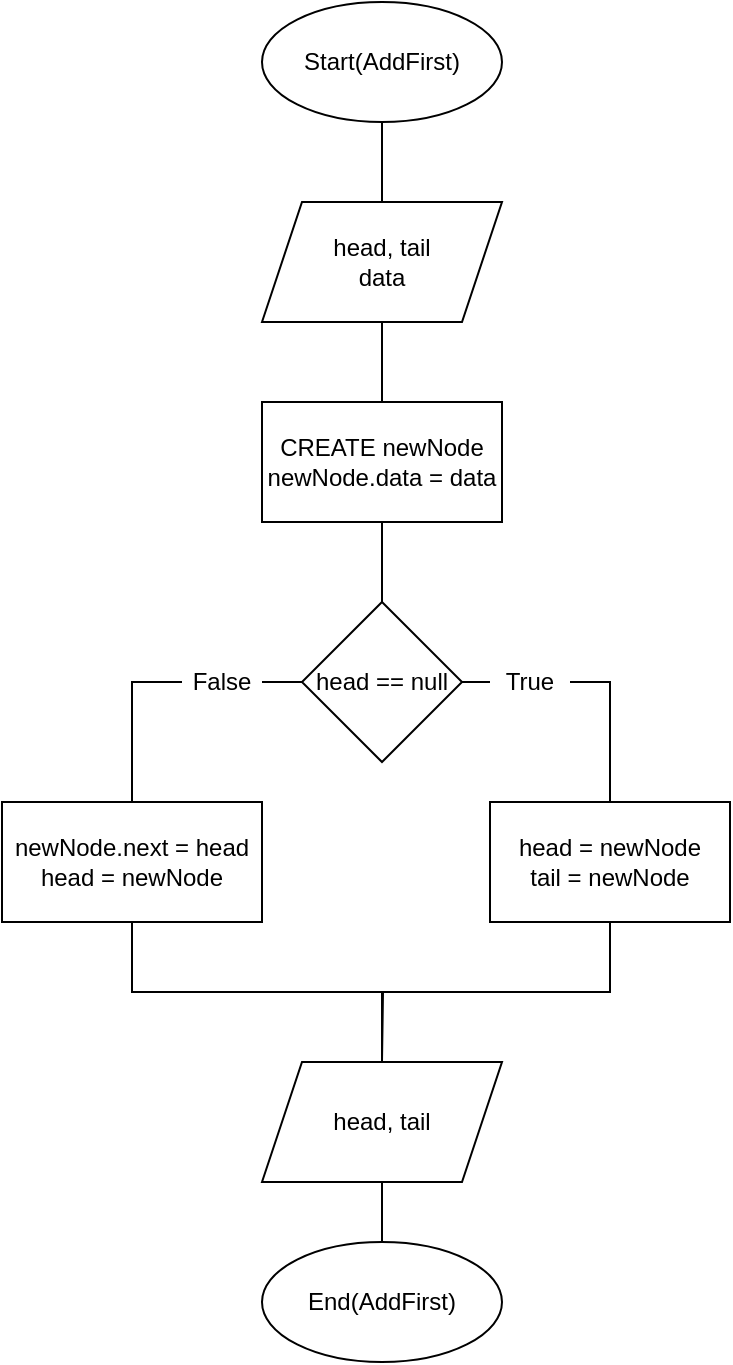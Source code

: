 <mxfile version="14.1.1" type="device" pages="11"><diagram id="6FK5q_w_ohRh-n9KOW6A" name="AddFirst"><mxGraphModel dx="1422" dy="794" grid="1" gridSize="10" guides="1" tooltips="1" connect="1" arrows="1" fold="1" page="1" pageScale="1" pageWidth="827" pageHeight="1169" math="0" shadow="0"><root><mxCell id="0"/><mxCell id="1" parent="0"/><mxCell id="IXbn3gjYeDpKo0AaDqgH-3" style="edgeStyle=orthogonalEdgeStyle;rounded=0;orthogonalLoop=1;jettySize=auto;html=1;exitX=0.5;exitY=1;exitDx=0;exitDy=0;entryX=0.5;entryY=0;entryDx=0;entryDy=0;endArrow=none;endFill=0;" parent="1" source="IXbn3gjYeDpKo0AaDqgH-1" target="IXbn3gjYeDpKo0AaDqgH-2" edge="1"><mxGeometry relative="1" as="geometry"/></mxCell><mxCell id="IXbn3gjYeDpKo0AaDqgH-1" value="Start(AddFirst)" style="ellipse;whiteSpace=wrap;html=1;" parent="1" vertex="1"><mxGeometry x="260" y="120" width="120" height="60" as="geometry"/></mxCell><mxCell id="IXbn3gjYeDpKo0AaDqgH-5" style="edgeStyle=orthogonalEdgeStyle;rounded=0;orthogonalLoop=1;jettySize=auto;html=1;exitX=0.5;exitY=1;exitDx=0;exitDy=0;entryX=0.5;entryY=0;entryDx=0;entryDy=0;endArrow=none;endFill=0;" parent="1" source="IXbn3gjYeDpKo0AaDqgH-2" target="IXbn3gjYeDpKo0AaDqgH-4" edge="1"><mxGeometry relative="1" as="geometry"/></mxCell><mxCell id="IXbn3gjYeDpKo0AaDqgH-2" value="head, tail&lt;br&gt;data" style="shape=parallelogram;perimeter=parallelogramPerimeter;whiteSpace=wrap;html=1;fixedSize=1;" parent="1" vertex="1"><mxGeometry x="260" y="220" width="120" height="60" as="geometry"/></mxCell><mxCell id="IXbn3gjYeDpKo0AaDqgH-7" style="edgeStyle=orthogonalEdgeStyle;rounded=0;orthogonalLoop=1;jettySize=auto;html=1;exitX=0.5;exitY=1;exitDx=0;exitDy=0;entryX=0.5;entryY=0;entryDx=0;entryDy=0;endArrow=none;endFill=0;" parent="1" source="IXbn3gjYeDpKo0AaDqgH-4" target="IXbn3gjYeDpKo0AaDqgH-6" edge="1"><mxGeometry relative="1" as="geometry"/></mxCell><mxCell id="IXbn3gjYeDpKo0AaDqgH-4" value="CREATE newNode&lt;br&gt;newNode.data = data" style="rounded=0;whiteSpace=wrap;html=1;" parent="1" vertex="1"><mxGeometry x="260" y="320" width="120" height="60" as="geometry"/></mxCell><mxCell id="IXbn3gjYeDpKo0AaDqgH-9" style="edgeStyle=orthogonalEdgeStyle;rounded=0;orthogonalLoop=1;jettySize=auto;html=1;exitX=1;exitY=0.5;exitDx=0;exitDy=0;entryX=0;entryY=0.5;entryDx=0;entryDy=0;endArrow=none;endFill=0;" parent="1" source="IXbn3gjYeDpKo0AaDqgH-6" target="IXbn3gjYeDpKo0AaDqgH-8" edge="1"><mxGeometry relative="1" as="geometry"/></mxCell><mxCell id="IXbn3gjYeDpKo0AaDqgH-13" style="edgeStyle=orthogonalEdgeStyle;rounded=0;orthogonalLoop=1;jettySize=auto;html=1;exitX=0;exitY=0.5;exitDx=0;exitDy=0;entryX=1;entryY=0.5;entryDx=0;entryDy=0;endArrow=none;endFill=0;" parent="1" source="IXbn3gjYeDpKo0AaDqgH-6" target="IXbn3gjYeDpKo0AaDqgH-12" edge="1"><mxGeometry relative="1" as="geometry"/></mxCell><mxCell id="IXbn3gjYeDpKo0AaDqgH-6" value="head == null" style="rhombus;whiteSpace=wrap;html=1;" parent="1" vertex="1"><mxGeometry x="280" y="420" width="80" height="80" as="geometry"/></mxCell><mxCell id="IXbn3gjYeDpKo0AaDqgH-11" style="edgeStyle=orthogonalEdgeStyle;rounded=0;orthogonalLoop=1;jettySize=auto;html=1;exitX=1;exitY=0.5;exitDx=0;exitDy=0;entryX=0.5;entryY=0;entryDx=0;entryDy=0;endArrow=none;endFill=0;" parent="1" source="IXbn3gjYeDpKo0AaDqgH-8" target="IXbn3gjYeDpKo0AaDqgH-10" edge="1"><mxGeometry relative="1" as="geometry"/></mxCell><mxCell id="IXbn3gjYeDpKo0AaDqgH-8" value="True" style="text;html=1;strokeColor=none;fillColor=none;align=center;verticalAlign=middle;whiteSpace=wrap;rounded=0;" parent="1" vertex="1"><mxGeometry x="374" y="450" width="40" height="20" as="geometry"/></mxCell><mxCell id="IXbn3gjYeDpKo0AaDqgH-21" style="edgeStyle=orthogonalEdgeStyle;rounded=0;orthogonalLoop=1;jettySize=auto;html=1;exitX=0.5;exitY=1;exitDx=0;exitDy=0;endArrow=none;endFill=0;" parent="1" source="IXbn3gjYeDpKo0AaDqgH-10" edge="1"><mxGeometry relative="1" as="geometry"><mxPoint x="320" y="650" as="targetPoint"/></mxGeometry></mxCell><mxCell id="IXbn3gjYeDpKo0AaDqgH-10" value="head = newNode&lt;br&gt;tail = newNode" style="rounded=0;whiteSpace=wrap;html=1;" parent="1" vertex="1"><mxGeometry x="374" y="520" width="120" height="60" as="geometry"/></mxCell><mxCell id="IXbn3gjYeDpKo0AaDqgH-15" style="edgeStyle=orthogonalEdgeStyle;rounded=0;orthogonalLoop=1;jettySize=auto;html=1;exitX=0;exitY=0.5;exitDx=0;exitDy=0;entryX=0.5;entryY=0;entryDx=0;entryDy=0;endArrow=none;endFill=0;" parent="1" source="IXbn3gjYeDpKo0AaDqgH-12" target="IXbn3gjYeDpKo0AaDqgH-14" edge="1"><mxGeometry relative="1" as="geometry"/></mxCell><mxCell id="IXbn3gjYeDpKo0AaDqgH-12" value="False" style="text;html=1;strokeColor=none;fillColor=none;align=center;verticalAlign=middle;whiteSpace=wrap;rounded=0;" parent="1" vertex="1"><mxGeometry x="220" y="450" width="40" height="20" as="geometry"/></mxCell><mxCell id="IXbn3gjYeDpKo0AaDqgH-20" style="edgeStyle=orthogonalEdgeStyle;rounded=0;orthogonalLoop=1;jettySize=auto;html=1;exitX=0.5;exitY=1;exitDx=0;exitDy=0;entryX=0.5;entryY=0;entryDx=0;entryDy=0;endArrow=none;endFill=0;" parent="1" source="IXbn3gjYeDpKo0AaDqgH-14" target="IXbn3gjYeDpKo0AaDqgH-19" edge="1"><mxGeometry relative="1" as="geometry"/></mxCell><mxCell id="IXbn3gjYeDpKo0AaDqgH-14" value="newNode.next = head&lt;br&gt;head = newNode" style="rounded=0;whiteSpace=wrap;html=1;" parent="1" vertex="1"><mxGeometry x="130" y="520" width="130" height="60" as="geometry"/></mxCell><mxCell id="IXbn3gjYeDpKo0AaDqgH-16" value="End(AddFirst)" style="ellipse;whiteSpace=wrap;html=1;" parent="1" vertex="1"><mxGeometry x="260" y="740" width="120" height="60" as="geometry"/></mxCell><mxCell id="IXbn3gjYeDpKo0AaDqgH-22" style="edgeStyle=orthogonalEdgeStyle;rounded=0;orthogonalLoop=1;jettySize=auto;html=1;exitX=0.5;exitY=1;exitDx=0;exitDy=0;entryX=0.5;entryY=0;entryDx=0;entryDy=0;endArrow=none;endFill=0;" parent="1" source="IXbn3gjYeDpKo0AaDqgH-19" target="IXbn3gjYeDpKo0AaDqgH-16" edge="1"><mxGeometry relative="1" as="geometry"/></mxCell><mxCell id="IXbn3gjYeDpKo0AaDqgH-19" value="head, tail" style="shape=parallelogram;perimeter=parallelogramPerimeter;whiteSpace=wrap;html=1;fixedSize=1;" parent="1" vertex="1"><mxGeometry x="260" y="650" width="120" height="60" as="geometry"/></mxCell></root></mxGraphModel></diagram><diagram id="a12Tn3rHoBluFlWKZa5Z" name="AddToPosition"><mxGraphModel dx="813" dy="454" grid="1" gridSize="10" guides="1" tooltips="1" connect="1" arrows="1" fold="1" page="1" pageScale="1" pageWidth="827" pageHeight="1169" math="0" shadow="0"><root><mxCell id="4YboxC9WTeM26Tt84UJl-0"/><mxCell id="4YboxC9WTeM26Tt84UJl-1" parent="4YboxC9WTeM26Tt84UJl-0"/><mxCell id="4YboxC9WTeM26Tt84UJl-4" style="edgeStyle=orthogonalEdgeStyle;rounded=0;orthogonalLoop=1;jettySize=auto;html=1;exitX=0.5;exitY=1;exitDx=0;exitDy=0;entryX=0.5;entryY=0;entryDx=0;entryDy=0;endArrow=none;endFill=0;" parent="4YboxC9WTeM26Tt84UJl-1" source="4YboxC9WTeM26Tt84UJl-2" target="4YboxC9WTeM26Tt84UJl-3" edge="1"><mxGeometry relative="1" as="geometry"/></mxCell><mxCell id="4YboxC9WTeM26Tt84UJl-2" value="Start(AddToPosition)" style="ellipse;whiteSpace=wrap;html=1;" parent="4YboxC9WTeM26Tt84UJl-1" vertex="1"><mxGeometry x="180" y="240" width="120" height="60" as="geometry"/></mxCell><mxCell id="4YboxC9WTeM26Tt84UJl-6" style="edgeStyle=orthogonalEdgeStyle;rounded=0;orthogonalLoop=1;jettySize=auto;html=1;exitX=0.5;exitY=1;exitDx=0;exitDy=0;entryX=0.5;entryY=0;entryDx=0;entryDy=0;endArrow=none;endFill=0;" parent="4YboxC9WTeM26Tt84UJl-1" source="4YboxC9WTeM26Tt84UJl-3" target="4YboxC9WTeM26Tt84UJl-5" edge="1"><mxGeometry relative="1" as="geometry"/></mxCell><mxCell id="4YboxC9WTeM26Tt84UJl-3" value="head, tail&lt;br&gt;data, position" style="shape=parallelogram;perimeter=parallelogramPerimeter;whiteSpace=wrap;html=1;fixedSize=1;" parent="4YboxC9WTeM26Tt84UJl-1" vertex="1"><mxGeometry x="180" y="340" width="120" height="60" as="geometry"/></mxCell><mxCell id="4YboxC9WTeM26Tt84UJl-8" style="edgeStyle=orthogonalEdgeStyle;rounded=0;orthogonalLoop=1;jettySize=auto;html=1;exitX=0.5;exitY=1;exitDx=0;exitDy=0;entryX=0.5;entryY=0;entryDx=0;entryDy=0;endArrow=none;endFill=0;" parent="4YboxC9WTeM26Tt84UJl-1" source="4YboxC9WTeM26Tt84UJl-5" target="4YboxC9WTeM26Tt84UJl-7" edge="1"><mxGeometry relative="1" as="geometry"/></mxCell><mxCell id="4YboxC9WTeM26Tt84UJl-5" value="CREATE newNode&lt;br&gt;newNode.data = data" style="rounded=0;whiteSpace=wrap;html=1;" parent="4YboxC9WTeM26Tt84UJl-1" vertex="1"><mxGeometry x="180" y="440" width="120" height="60" as="geometry"/></mxCell><mxCell id="4YboxC9WTeM26Tt84UJl-10" style="edgeStyle=orthogonalEdgeStyle;rounded=0;orthogonalLoop=1;jettySize=auto;html=1;exitX=0.5;exitY=1;exitDx=0;exitDy=0;entryX=0.5;entryY=0;entryDx=0;entryDy=0;endArrow=none;endFill=0;" parent="4YboxC9WTeM26Tt84UJl-1" source="4YboxC9WTeM26Tt84UJl-7" target="4YboxC9WTeM26Tt84UJl-9" edge="1"><mxGeometry relative="1" as="geometry"/></mxCell><mxCell id="4YboxC9WTeM26Tt84UJl-14" style="edgeStyle=orthogonalEdgeStyle;rounded=0;orthogonalLoop=1;jettySize=auto;html=1;exitX=1;exitY=0.5;exitDx=0;exitDy=0;entryX=0;entryY=0.5;entryDx=0;entryDy=0;endArrow=none;endFill=0;" parent="4YboxC9WTeM26Tt84UJl-1" source="4YboxC9WTeM26Tt84UJl-7" target="4YboxC9WTeM26Tt84UJl-13" edge="1"><mxGeometry relative="1" as="geometry"/></mxCell><mxCell id="4YboxC9WTeM26Tt84UJl-7" value="position == 1" style="rhombus;whiteSpace=wrap;html=1;" parent="4YboxC9WTeM26Tt84UJl-1" vertex="1"><mxGeometry x="175" y="545" width="130" height="80" as="geometry"/></mxCell><mxCell id="4YboxC9WTeM26Tt84UJl-12" style="edgeStyle=orthogonalEdgeStyle;rounded=0;orthogonalLoop=1;jettySize=auto;html=1;exitX=0.5;exitY=1;exitDx=0;exitDy=0;entryX=0.5;entryY=0;entryDx=0;entryDy=0;endArrow=none;endFill=0;" parent="4YboxC9WTeM26Tt84UJl-1" source="4YboxC9WTeM26Tt84UJl-9" target="4YboxC9WTeM26Tt84UJl-11" edge="1"><mxGeometry relative="1" as="geometry"/></mxCell><mxCell id="4YboxC9WTeM26Tt84UJl-9" value="False" style="text;html=1;strokeColor=none;fillColor=none;align=center;verticalAlign=middle;whiteSpace=wrap;rounded=0;" parent="4YboxC9WTeM26Tt84UJl-1" vertex="1"><mxGeometry x="220" y="630" width="40" height="20" as="geometry"/></mxCell><mxCell id="4YboxC9WTeM26Tt84UJl-16" style="edgeStyle=orthogonalEdgeStyle;rounded=0;orthogonalLoop=1;jettySize=auto;html=1;exitX=1;exitY=0.5;exitDx=0;exitDy=0;entryX=0;entryY=0.5;entryDx=0;entryDy=0;endArrow=none;endFill=0;" parent="4YboxC9WTeM26Tt84UJl-1" source="4YboxC9WTeM26Tt84UJl-11" target="4YboxC9WTeM26Tt84UJl-15" edge="1"><mxGeometry relative="1" as="geometry"/></mxCell><mxCell id="4YboxC9WTeM26Tt84UJl-21" style="edgeStyle=orthogonalEdgeStyle;rounded=0;orthogonalLoop=1;jettySize=auto;html=1;exitX=0.5;exitY=1;exitDx=0;exitDy=0;entryX=0.5;entryY=0;entryDx=0;entryDy=0;endArrow=none;endFill=0;" parent="4YboxC9WTeM26Tt84UJl-1" source="4YboxC9WTeM26Tt84UJl-11" target="4YboxC9WTeM26Tt84UJl-20" edge="1"><mxGeometry relative="1" as="geometry"/></mxCell><mxCell id="4YboxC9WTeM26Tt84UJl-11" value="head == null" style="rhombus;whiteSpace=wrap;html=1;" parent="4YboxC9WTeM26Tt84UJl-1" vertex="1"><mxGeometry x="190" y="690" width="100" height="80" as="geometry"/></mxCell><mxCell id="4YboxC9WTeM26Tt84UJl-18" style="edgeStyle=orthogonalEdgeStyle;rounded=0;orthogonalLoop=1;jettySize=auto;html=1;exitX=1;exitY=0.5;exitDx=0;exitDy=0;entryX=0.5;entryY=0;entryDx=0;entryDy=0;endArrow=none;endFill=0;" parent="4YboxC9WTeM26Tt84UJl-1" source="4YboxC9WTeM26Tt84UJl-13" target="4YboxC9WTeM26Tt84UJl-17" edge="1"><mxGeometry relative="1" as="geometry"/></mxCell><mxCell id="4YboxC9WTeM26Tt84UJl-13" value="True" style="text;html=1;strokeColor=none;fillColor=none;align=center;verticalAlign=middle;whiteSpace=wrap;rounded=0;" parent="4YboxC9WTeM26Tt84UJl-1" vertex="1"><mxGeometry x="320" y="575" width="40" height="20" as="geometry"/></mxCell><mxCell id="4YboxC9WTeM26Tt84UJl-19" style="edgeStyle=orthogonalEdgeStyle;rounded=0;orthogonalLoop=1;jettySize=auto;html=1;exitX=1;exitY=0.5;exitDx=0;exitDy=0;entryX=0.5;entryY=0;entryDx=0;entryDy=0;endArrow=none;endFill=0;" parent="4YboxC9WTeM26Tt84UJl-1" source="4YboxC9WTeM26Tt84UJl-15" target="4YboxC9WTeM26Tt84UJl-17" edge="1"><mxGeometry relative="1" as="geometry"/></mxCell><mxCell id="4YboxC9WTeM26Tt84UJl-15" value="True" style="text;html=1;strokeColor=none;fillColor=none;align=center;verticalAlign=middle;whiteSpace=wrap;rounded=0;" parent="4YboxC9WTeM26Tt84UJl-1" vertex="1"><mxGeometry x="320" y="720" width="40" height="20" as="geometry"/></mxCell><mxCell id="4YboxC9WTeM26Tt84UJl-23" style="edgeStyle=orthogonalEdgeStyle;rounded=0;orthogonalLoop=1;jettySize=auto;html=1;exitX=0.5;exitY=1;exitDx=0;exitDy=0;entryX=0.5;entryY=0;entryDx=0;entryDy=0;endArrow=none;endFill=0;" parent="4YboxC9WTeM26Tt84UJl-1" source="4YboxC9WTeM26Tt84UJl-17" target="4YboxC9WTeM26Tt84UJl-22" edge="1"><mxGeometry relative="1" as="geometry"/></mxCell><mxCell id="4YboxC9WTeM26Tt84UJl-17" value="AddFirst(data)" style="shape=process;whiteSpace=wrap;html=1;backgroundOutline=1;" parent="4YboxC9WTeM26Tt84UJl-1" vertex="1"><mxGeometry x="340" y="800" width="120" height="60" as="geometry"/></mxCell><mxCell id="4YboxC9WTeM26Tt84UJl-25" style="edgeStyle=orthogonalEdgeStyle;rounded=0;orthogonalLoop=1;jettySize=auto;html=1;exitX=0.5;exitY=1;exitDx=0;exitDy=0;entryX=0.5;entryY=0;entryDx=0;entryDy=0;endArrow=none;endFill=0;" parent="4YboxC9WTeM26Tt84UJl-1" source="4YboxC9WTeM26Tt84UJl-20" target="4YboxC9WTeM26Tt84UJl-24" edge="1"><mxGeometry relative="1" as="geometry"/></mxCell><mxCell id="4YboxC9WTeM26Tt84UJl-20" value="False" style="text;html=1;strokeColor=none;fillColor=none;align=center;verticalAlign=middle;whiteSpace=wrap;rounded=0;" parent="4YboxC9WTeM26Tt84UJl-1" vertex="1"><mxGeometry x="220" y="790" width="40" height="20" as="geometry"/></mxCell><mxCell id="4YboxC9WTeM26Tt84UJl-22" value="1" style="ellipse;whiteSpace=wrap;html=1;aspect=fixed;" parent="4YboxC9WTeM26Tt84UJl-1" vertex="1"><mxGeometry x="385" y="880" width="30" height="30" as="geometry"/></mxCell><mxCell id="4YboxC9WTeM26Tt84UJl-27" style="edgeStyle=orthogonalEdgeStyle;rounded=0;orthogonalLoop=1;jettySize=auto;html=1;exitX=0.5;exitY=1;exitDx=0;exitDy=0;entryX=0.5;entryY=0;entryDx=0;entryDy=0;endArrow=none;endFill=0;" parent="4YboxC9WTeM26Tt84UJl-1" source="4YboxC9WTeM26Tt84UJl-24" target="4YboxC9WTeM26Tt84UJl-26" edge="1"><mxGeometry relative="1" as="geometry"/></mxCell><mxCell id="4YboxC9WTeM26Tt84UJl-24" value="current = head&lt;br&gt;i = 1" style="rounded=0;whiteSpace=wrap;html=1;" parent="4YboxC9WTeM26Tt84UJl-1" vertex="1"><mxGeometry x="180" y="850" width="120" height="60" as="geometry"/></mxCell><mxCell id="4YboxC9WTeM26Tt84UJl-29" style="edgeStyle=orthogonalEdgeStyle;rounded=0;orthogonalLoop=1;jettySize=auto;html=1;exitX=0.5;exitY=1;exitDx=0;exitDy=0;entryX=0.5;entryY=0;entryDx=0;entryDy=0;endArrow=none;endFill=0;" parent="4YboxC9WTeM26Tt84UJl-1" source="4YboxC9WTeM26Tt84UJl-26" target="4YboxC9WTeM26Tt84UJl-28" edge="1"><mxGeometry relative="1" as="geometry"/></mxCell><mxCell id="4YboxC9WTeM26Tt84UJl-38" style="edgeStyle=orthogonalEdgeStyle;rounded=0;orthogonalLoop=1;jettySize=auto;html=1;exitX=1;exitY=0.5;exitDx=0;exitDy=0;entryX=0;entryY=0.5;entryDx=0;entryDy=0;endArrow=none;endFill=0;" parent="4YboxC9WTeM26Tt84UJl-1" source="4YboxC9WTeM26Tt84UJl-26" target="4YboxC9WTeM26Tt84UJl-37" edge="1"><mxGeometry relative="1" as="geometry"/></mxCell><mxCell id="4YboxC9WTeM26Tt84UJl-26" value="i != position - 1" style="rhombus;whiteSpace=wrap;html=1;" parent="4YboxC9WTeM26Tt84UJl-1" vertex="1"><mxGeometry x="185" y="950" width="110" height="80" as="geometry"/></mxCell><mxCell id="4YboxC9WTeM26Tt84UJl-31" style="edgeStyle=orthogonalEdgeStyle;rounded=0;orthogonalLoop=1;jettySize=auto;html=1;exitX=0.5;exitY=1;exitDx=0;exitDy=0;entryX=0.5;entryY=0;entryDx=0;entryDy=0;endArrow=none;endFill=0;" parent="4YboxC9WTeM26Tt84UJl-1" source="4YboxC9WTeM26Tt84UJl-28" target="4YboxC9WTeM26Tt84UJl-30" edge="1"><mxGeometry relative="1" as="geometry"/></mxCell><mxCell id="4YboxC9WTeM26Tt84UJl-28" value="True" style="text;html=1;strokeColor=none;fillColor=none;align=center;verticalAlign=middle;whiteSpace=wrap;rounded=0;" parent="4YboxC9WTeM26Tt84UJl-1" vertex="1"><mxGeometry x="220" y="1040" width="40" height="20" as="geometry"/></mxCell><mxCell id="4YboxC9WTeM26Tt84UJl-33" style="edgeStyle=orthogonalEdgeStyle;rounded=0;orthogonalLoop=1;jettySize=auto;html=1;exitX=0.5;exitY=1;exitDx=0;exitDy=0;entryX=0.5;entryY=0;entryDx=0;entryDy=0;endArrow=none;endFill=0;" parent="4YboxC9WTeM26Tt84UJl-1" source="4YboxC9WTeM26Tt84UJl-30" target="4YboxC9WTeM26Tt84UJl-32" edge="1"><mxGeometry relative="1" as="geometry"/></mxCell><mxCell id="4YboxC9WTeM26Tt84UJl-40" style="edgeStyle=orthogonalEdgeStyle;rounded=0;orthogonalLoop=1;jettySize=auto;html=1;exitX=1;exitY=0.5;exitDx=0;exitDy=0;entryX=0;entryY=0.5;entryDx=0;entryDy=0;endArrow=none;endFill=0;" parent="4YboxC9WTeM26Tt84UJl-1" source="4YboxC9WTeM26Tt84UJl-30" target="4YboxC9WTeM26Tt84UJl-39" edge="1"><mxGeometry relative="1" as="geometry"/></mxCell><mxCell id="4YboxC9WTeM26Tt84UJl-30" value="current != tail" style="rhombus;whiteSpace=wrap;html=1;" parent="4YboxC9WTeM26Tt84UJl-1" vertex="1"><mxGeometry x="200" y="1080" width="80" height="80" as="geometry"/></mxCell><mxCell id="4YboxC9WTeM26Tt84UJl-35" style="edgeStyle=orthogonalEdgeStyle;rounded=0;orthogonalLoop=1;jettySize=auto;html=1;exitX=0.5;exitY=1;exitDx=0;exitDy=0;entryX=0.5;entryY=0;entryDx=0;entryDy=0;endArrow=none;endFill=0;" parent="4YboxC9WTeM26Tt84UJl-1" source="4YboxC9WTeM26Tt84UJl-32" target="4YboxC9WTeM26Tt84UJl-34" edge="1"><mxGeometry relative="1" as="geometry"/></mxCell><mxCell id="4YboxC9WTeM26Tt84UJl-32" value="True" style="text;html=1;strokeColor=none;fillColor=none;align=center;verticalAlign=middle;whiteSpace=wrap;rounded=0;" parent="4YboxC9WTeM26Tt84UJl-1" vertex="1"><mxGeometry x="220" y="1170" width="40" height="20" as="geometry"/></mxCell><mxCell id="4YboxC9WTeM26Tt84UJl-36" style="edgeStyle=orthogonalEdgeStyle;rounded=0;orthogonalLoop=1;jettySize=auto;html=1;exitX=0.5;exitY=1;exitDx=0;exitDy=0;endArrow=classic;endFill=1;" parent="4YboxC9WTeM26Tt84UJl-1" source="4YboxC9WTeM26Tt84UJl-34" edge="1"><mxGeometry relative="1" as="geometry"><mxPoint x="239.857" y="930" as="targetPoint"/><Array as="points"><mxPoint x="240" y="1300"/><mxPoint x="140" y="1300"/><mxPoint x="140" y="930"/></Array></mxGeometry></mxCell><mxCell id="4YboxC9WTeM26Tt84UJl-34" value="current = current.next&lt;br&gt;i++" style="rounded=0;whiteSpace=wrap;html=1;" parent="4YboxC9WTeM26Tt84UJl-1" vertex="1"><mxGeometry x="180" y="1220" width="120" height="60" as="geometry"/></mxCell><mxCell id="4YboxC9WTeM26Tt84UJl-41" style="edgeStyle=orthogonalEdgeStyle;rounded=0;orthogonalLoop=1;jettySize=auto;html=1;exitX=1;exitY=0.5;exitDx=0;exitDy=0;endArrow=none;endFill=0;entryX=0.5;entryY=0;entryDx=0;entryDy=0;" parent="4YboxC9WTeM26Tt84UJl-1" source="4YboxC9WTeM26Tt84UJl-37" target="4YboxC9WTeM26Tt84UJl-43" edge="1"><mxGeometry relative="1" as="geometry"><mxPoint x="240" y="1360" as="targetPoint"/><Array as="points"><mxPoint x="370" y="990"/><mxPoint x="370" y="1320"/><mxPoint x="240" y="1320"/></Array></mxGeometry></mxCell><mxCell id="4YboxC9WTeM26Tt84UJl-37" value="False" style="text;html=1;strokeColor=none;fillColor=none;align=center;verticalAlign=middle;whiteSpace=wrap;rounded=0;" parent="4YboxC9WTeM26Tt84UJl-1" vertex="1"><mxGeometry x="310" y="980" width="40" height="20" as="geometry"/></mxCell><mxCell id="4YboxC9WTeM26Tt84UJl-42" style="edgeStyle=orthogonalEdgeStyle;rounded=0;orthogonalLoop=1;jettySize=auto;html=1;exitX=1;exitY=0.5;exitDx=0;exitDy=0;endArrow=none;endFill=0;" parent="4YboxC9WTeM26Tt84UJl-1" source="4YboxC9WTeM26Tt84UJl-39" edge="1"><mxGeometry relative="1" as="geometry"><mxPoint x="370" y="1130" as="targetPoint"/></mxGeometry></mxCell><mxCell id="4YboxC9WTeM26Tt84UJl-39" value="False" style="text;html=1;strokeColor=none;fillColor=none;align=center;verticalAlign=middle;whiteSpace=wrap;rounded=0;" parent="4YboxC9WTeM26Tt84UJl-1" vertex="1"><mxGeometry x="310" y="1110" width="40" height="20" as="geometry"/></mxCell><mxCell id="4YboxC9WTeM26Tt84UJl-48" style="edgeStyle=orthogonalEdgeStyle;rounded=0;orthogonalLoop=1;jettySize=auto;html=1;exitX=1;exitY=0.5;exitDx=0;exitDy=0;entryX=0;entryY=0.5;entryDx=0;entryDy=0;endArrow=none;endFill=0;" parent="4YboxC9WTeM26Tt84UJl-1" source="4YboxC9WTeM26Tt84UJl-43" target="4YboxC9WTeM26Tt84UJl-44" edge="1"><mxGeometry relative="1" as="geometry"/></mxCell><mxCell id="4YboxC9WTeM26Tt84UJl-53" style="edgeStyle=orthogonalEdgeStyle;rounded=0;orthogonalLoop=1;jettySize=auto;html=1;exitX=0.5;exitY=1;exitDx=0;exitDy=0;entryX=0.5;entryY=0;entryDx=0;entryDy=0;endArrow=none;endFill=0;" parent="4YboxC9WTeM26Tt84UJl-1" source="4YboxC9WTeM26Tt84UJl-43" target="4YboxC9WTeM26Tt84UJl-50" edge="1"><mxGeometry relative="1" as="geometry"/></mxCell><mxCell id="4YboxC9WTeM26Tt84UJl-43" value="current == tail" style="rhombus;whiteSpace=wrap;html=1;" parent="4YboxC9WTeM26Tt84UJl-1" vertex="1"><mxGeometry x="190" y="1360" width="100" height="80" as="geometry"/></mxCell><mxCell id="4YboxC9WTeM26Tt84UJl-49" style="edgeStyle=orthogonalEdgeStyle;rounded=0;orthogonalLoop=1;jettySize=auto;html=1;exitX=1;exitY=0.5;exitDx=0;exitDy=0;endArrow=none;endFill=0;entryX=0.5;entryY=0;entryDx=0;entryDy=0;" parent="4YboxC9WTeM26Tt84UJl-1" source="4YboxC9WTeM26Tt84UJl-44" target="4YboxC9WTeM26Tt84UJl-46" edge="1"><mxGeometry relative="1" as="geometry"><Array as="points"><mxPoint x="386" y="1400"/></Array></mxGeometry></mxCell><mxCell id="4YboxC9WTeM26Tt84UJl-44" value="True" style="text;html=1;strokeColor=none;fillColor=none;align=center;verticalAlign=middle;whiteSpace=wrap;rounded=0;" parent="4YboxC9WTeM26Tt84UJl-1" vertex="1"><mxGeometry x="305" y="1390" width="40" height="20" as="geometry"/></mxCell><mxCell id="4YboxC9WTeM26Tt84UJl-59" style="edgeStyle=orthogonalEdgeStyle;rounded=0;orthogonalLoop=1;jettySize=auto;html=1;exitX=0.5;exitY=1;exitDx=0;exitDy=0;entryX=0.5;entryY=0;entryDx=0;entryDy=0;endArrow=none;endFill=0;" parent="4YboxC9WTeM26Tt84UJl-1" source="4YboxC9WTeM26Tt84UJl-46" target="4YboxC9WTeM26Tt84UJl-58" edge="1"><mxGeometry relative="1" as="geometry"/></mxCell><mxCell id="4YboxC9WTeM26Tt84UJl-46" value="current.next = newNode&lt;br&gt;tail = newNode" style="rounded=0;whiteSpace=wrap;html=1;" parent="4YboxC9WTeM26Tt84UJl-1" vertex="1"><mxGeometry x="316.25" y="1460" width="140" height="60" as="geometry"/></mxCell><mxCell id="4YboxC9WTeM26Tt84UJl-55" style="edgeStyle=orthogonalEdgeStyle;rounded=0;orthogonalLoop=1;jettySize=auto;html=1;exitX=0.5;exitY=1;exitDx=0;exitDy=0;entryX=0.5;entryY=0;entryDx=0;entryDy=0;endArrow=none;endFill=0;" parent="4YboxC9WTeM26Tt84UJl-1" source="4YboxC9WTeM26Tt84UJl-50" target="4YboxC9WTeM26Tt84UJl-54" edge="1"><mxGeometry relative="1" as="geometry"/></mxCell><mxCell id="4YboxC9WTeM26Tt84UJl-50" value="False" style="text;html=1;strokeColor=none;fillColor=none;align=center;verticalAlign=middle;whiteSpace=wrap;rounded=0;" parent="4YboxC9WTeM26Tt84UJl-1" vertex="1"><mxGeometry x="220" y="1450" width="40" height="20" as="geometry"/></mxCell><mxCell id="OC5vGZH1BWf5F07dFFPX-0" style="edgeStyle=orthogonalEdgeStyle;rounded=0;orthogonalLoop=1;jettySize=auto;html=1;exitX=0.5;exitY=1;exitDx=0;exitDy=0;entryX=0.5;entryY=0;entryDx=0;entryDy=0;endArrow=none;endFill=0;" edge="1" parent="4YboxC9WTeM26Tt84UJl-1" source="4YboxC9WTeM26Tt84UJl-54" target="4YboxC9WTeM26Tt84UJl-60"><mxGeometry relative="1" as="geometry"/></mxCell><mxCell id="OC5vGZH1BWf5F07dFFPX-4" style="edgeStyle=orthogonalEdgeStyle;rounded=0;orthogonalLoop=1;jettySize=auto;html=1;exitX=0;exitY=0.5;exitDx=0;exitDy=0;entryX=1;entryY=0.5;entryDx=0;entryDy=0;endArrow=none;endFill=0;" edge="1" parent="4YboxC9WTeM26Tt84UJl-1" source="4YboxC9WTeM26Tt84UJl-54" target="4YboxC9WTeM26Tt84UJl-66"><mxGeometry relative="1" as="geometry"/></mxCell><mxCell id="4YboxC9WTeM26Tt84UJl-54" value="i == position - 1" style="rhombus;whiteSpace=wrap;html=1;" parent="4YboxC9WTeM26Tt84UJl-1" vertex="1"><mxGeometry x="185" y="1550" width="110" height="80" as="geometry"/></mxCell><mxCell id="4YboxC9WTeM26Tt84UJl-58" value="1" style="ellipse;whiteSpace=wrap;html=1;aspect=fixed;" parent="4YboxC9WTeM26Tt84UJl-1" vertex="1"><mxGeometry x="371.25" y="1540" width="30" height="30" as="geometry"/></mxCell><mxCell id="OC5vGZH1BWf5F07dFFPX-1" style="edgeStyle=orthogonalEdgeStyle;rounded=0;orthogonalLoop=1;jettySize=auto;html=1;exitX=0.5;exitY=1;exitDx=0;exitDy=0;entryX=0.5;entryY=0;entryDx=0;entryDy=0;endArrow=none;endFill=0;" edge="1" parent="4YboxC9WTeM26Tt84UJl-1" source="4YboxC9WTeM26Tt84UJl-60" target="4YboxC9WTeM26Tt84UJl-62"><mxGeometry relative="1" as="geometry"/></mxCell><mxCell id="4YboxC9WTeM26Tt84UJl-60" value="True" style="text;html=1;strokeColor=none;fillColor=none;align=center;verticalAlign=middle;whiteSpace=wrap;rounded=0;" parent="4YboxC9WTeM26Tt84UJl-1" vertex="1"><mxGeometry x="220" y="1640" width="40" height="20" as="geometry"/></mxCell><mxCell id="OC5vGZH1BWf5F07dFFPX-2" style="edgeStyle=orthogonalEdgeStyle;rounded=0;orthogonalLoop=1;jettySize=auto;html=1;exitX=0.5;exitY=1;exitDx=0;exitDy=0;endArrow=none;endFill=0;" edge="1" parent="4YboxC9WTeM26Tt84UJl-1" source="4YboxC9WTeM26Tt84UJl-62" target="4YboxC9WTeM26Tt84UJl-70"><mxGeometry relative="1" as="geometry"/></mxCell><mxCell id="4YboxC9WTeM26Tt84UJl-62" value="newNode.next = current.next&lt;br&gt;current.next = newNode" style="rounded=0;whiteSpace=wrap;html=1;" parent="4YboxC9WTeM26Tt84UJl-1" vertex="1"><mxGeometry x="153.75" y="1720" width="172.5" height="60" as="geometry"/></mxCell><mxCell id="OC5vGZH1BWf5F07dFFPX-3" style="edgeStyle=orthogonalEdgeStyle;rounded=0;orthogonalLoop=1;jettySize=auto;html=1;exitX=0.5;exitY=1;exitDx=0;exitDy=0;endArrow=none;endFill=0;" edge="1" parent="4YboxC9WTeM26Tt84UJl-1" source="4YboxC9WTeM26Tt84UJl-64"><mxGeometry relative="1" as="geometry"><mxPoint x="240" y="1840" as="targetPoint"/><Array as="points"><mxPoint x="400" y="1810"/><mxPoint x="240" y="1810"/></Array></mxGeometry></mxCell><mxCell id="4YboxC9WTeM26Tt84UJl-64" value="1" style="ellipse;whiteSpace=wrap;html=1;aspect=fixed;" parent="4YboxC9WTeM26Tt84UJl-1" vertex="1"><mxGeometry x="385" y="1739" width="30" height="30" as="geometry"/></mxCell><mxCell id="OC5vGZH1BWf5F07dFFPX-5" style="edgeStyle=orthogonalEdgeStyle;rounded=0;orthogonalLoop=1;jettySize=auto;html=1;exitX=0;exitY=0.5;exitDx=0;exitDy=0;endArrow=none;endFill=0;" edge="1" parent="4YboxC9WTeM26Tt84UJl-1" source="4YboxC9WTeM26Tt84UJl-66"><mxGeometry relative="1" as="geometry"><mxPoint x="240" y="1840" as="targetPoint"/><Array as="points"><mxPoint x="110" y="1590"/><mxPoint x="110" y="1810"/><mxPoint x="240" y="1810"/></Array></mxGeometry></mxCell><mxCell id="4YboxC9WTeM26Tt84UJl-66" value="False" style="text;html=1;strokeColor=none;fillColor=none;align=center;verticalAlign=middle;whiteSpace=wrap;rounded=0;" parent="4YboxC9WTeM26Tt84UJl-1" vertex="1"><mxGeometry x="130" y="1580" width="40" height="20" as="geometry"/></mxCell><mxCell id="4YboxC9WTeM26Tt84UJl-75" style="edgeStyle=orthogonalEdgeStyle;rounded=0;orthogonalLoop=1;jettySize=auto;html=1;exitX=0.5;exitY=1;exitDx=0;exitDy=0;entryX=0.5;entryY=0;entryDx=0;entryDy=0;endArrow=none;endFill=0;" parent="4YboxC9WTeM26Tt84UJl-1" source="4YboxC9WTeM26Tt84UJl-70" target="4YboxC9WTeM26Tt84UJl-73" edge="1"><mxGeometry relative="1" as="geometry"/></mxCell><mxCell id="4YboxC9WTeM26Tt84UJl-70" value="head, tail" style="shape=parallelogram;perimeter=parallelogramPerimeter;whiteSpace=wrap;html=1;fixedSize=1;" parent="4YboxC9WTeM26Tt84UJl-1" vertex="1"><mxGeometry x="180" y="1840" width="120" height="60" as="geometry"/></mxCell><mxCell id="4YboxC9WTeM26Tt84UJl-73" value="End(AddToPosition)" style="ellipse;whiteSpace=wrap;html=1;" parent="4YboxC9WTeM26Tt84UJl-1" vertex="1"><mxGeometry x="180" y="1950" width="120" height="60" as="geometry"/></mxCell></root></mxGraphModel></diagram><diagram id="zyKfT8NM-YQEGO1zwfXG" name="AddLast"><mxGraphModel dx="1422" dy="794" grid="1" gridSize="10" guides="1" tooltips="1" connect="1" arrows="1" fold="1" page="1" pageScale="1" pageWidth="827" pageHeight="1169" math="0" shadow="0"><root><mxCell id="-fkk1AEWK9L0ifvzcY9u-0"/><mxCell id="-fkk1AEWK9L0ifvzcY9u-1" parent="-fkk1AEWK9L0ifvzcY9u-0"/><mxCell id="jXOza3gLlw71dM5X3dHe-2" style="edgeStyle=orthogonalEdgeStyle;rounded=0;orthogonalLoop=1;jettySize=auto;html=1;exitX=0.5;exitY=1;exitDx=0;exitDy=0;entryX=0.5;entryY=0;entryDx=0;entryDy=0;endArrow=none;endFill=0;" parent="-fkk1AEWK9L0ifvzcY9u-1" source="jXOza3gLlw71dM5X3dHe-0" target="jXOza3gLlw71dM5X3dHe-1" edge="1"><mxGeometry relative="1" as="geometry"/></mxCell><mxCell id="jXOza3gLlw71dM5X3dHe-0" value="Start(AddLast)" style="ellipse;whiteSpace=wrap;html=1;" parent="-fkk1AEWK9L0ifvzcY9u-1" vertex="1"><mxGeometry x="300" y="120" width="120" height="60" as="geometry"/></mxCell><mxCell id="Ghdg9be7z8X5V53cYa5V-1" style="edgeStyle=orthogonalEdgeStyle;rounded=0;orthogonalLoop=1;jettySize=auto;html=1;exitX=0.5;exitY=1;exitDx=0;exitDy=0;entryX=0.5;entryY=0;entryDx=0;entryDy=0;endArrow=none;endFill=0;" parent="-fkk1AEWK9L0ifvzcY9u-1" source="jXOza3gLlw71dM5X3dHe-1" target="Ghdg9be7z8X5V53cYa5V-0" edge="1"><mxGeometry relative="1" as="geometry"/></mxCell><mxCell id="jXOza3gLlw71dM5X3dHe-1" value="head, tail&lt;br&gt;data" style="shape=parallelogram;perimeter=parallelogramPerimeter;whiteSpace=wrap;html=1;fixedSize=1;" parent="-fkk1AEWK9L0ifvzcY9u-1" vertex="1"><mxGeometry x="300" y="210" width="120" height="60" as="geometry"/></mxCell><mxCell id="Ghdg9be7z8X5V53cYa5V-3" style="edgeStyle=orthogonalEdgeStyle;rounded=0;orthogonalLoop=1;jettySize=auto;html=1;exitX=0.5;exitY=1;exitDx=0;exitDy=0;entryX=0.5;entryY=0;entryDx=0;entryDy=0;endArrow=none;endFill=0;" parent="-fkk1AEWK9L0ifvzcY9u-1" source="Ghdg9be7z8X5V53cYa5V-0" target="Ghdg9be7z8X5V53cYa5V-2" edge="1"><mxGeometry relative="1" as="geometry"/></mxCell><mxCell id="Ghdg9be7z8X5V53cYa5V-0" value="CREATE newNode&lt;br&gt;newNode.data = data" style="rounded=0;whiteSpace=wrap;html=1;" parent="-fkk1AEWK9L0ifvzcY9u-1" vertex="1"><mxGeometry x="300" y="300" width="120" height="60" as="geometry"/></mxCell><mxCell id="Ghdg9be7z8X5V53cYa5V-6" style="edgeStyle=orthogonalEdgeStyle;rounded=0;orthogonalLoop=1;jettySize=auto;html=1;exitX=1;exitY=0.5;exitDx=0;exitDy=0;entryX=0;entryY=0.5;entryDx=0;entryDy=0;endArrow=none;endFill=0;" parent="-fkk1AEWK9L0ifvzcY9u-1" source="Ghdg9be7z8X5V53cYa5V-2" target="Ghdg9be7z8X5V53cYa5V-4" edge="1"><mxGeometry relative="1" as="geometry"/></mxCell><mxCell id="Ghdg9be7z8X5V53cYa5V-7" style="edgeStyle=orthogonalEdgeStyle;rounded=0;orthogonalLoop=1;jettySize=auto;html=1;exitX=0;exitY=0.5;exitDx=0;exitDy=0;entryX=1;entryY=0.5;entryDx=0;entryDy=0;endArrow=none;endFill=0;" parent="-fkk1AEWK9L0ifvzcY9u-1" source="Ghdg9be7z8X5V53cYa5V-2" target="Ghdg9be7z8X5V53cYa5V-5" edge="1"><mxGeometry relative="1" as="geometry"/></mxCell><mxCell id="Ghdg9be7z8X5V53cYa5V-2" value="head == null" style="rhombus;whiteSpace=wrap;html=1;" parent="-fkk1AEWK9L0ifvzcY9u-1" vertex="1"><mxGeometry x="320" y="390" width="80" height="80" as="geometry"/></mxCell><mxCell id="Ghdg9be7z8X5V53cYa5V-9" style="edgeStyle=orthogonalEdgeStyle;rounded=0;orthogonalLoop=1;jettySize=auto;html=1;exitX=1;exitY=0.5;exitDx=0;exitDy=0;entryX=0.5;entryY=0;entryDx=0;entryDy=0;endArrow=none;endFill=0;" parent="-fkk1AEWK9L0ifvzcY9u-1" source="Ghdg9be7z8X5V53cYa5V-4" target="Ghdg9be7z8X5V53cYa5V-8" edge="1"><mxGeometry relative="1" as="geometry"/></mxCell><mxCell id="Ghdg9be7z8X5V53cYa5V-4" value="True" style="text;html=1;strokeColor=none;fillColor=none;align=center;verticalAlign=middle;whiteSpace=wrap;rounded=0;" parent="-fkk1AEWK9L0ifvzcY9u-1" vertex="1"><mxGeometry x="414" y="420" width="40" height="20" as="geometry"/></mxCell><mxCell id="Ghdg9be7z8X5V53cYa5V-11" style="edgeStyle=orthogonalEdgeStyle;rounded=0;orthogonalLoop=1;jettySize=auto;html=1;exitX=0;exitY=0.5;exitDx=0;exitDy=0;entryX=0.5;entryY=0;entryDx=0;entryDy=0;endArrow=none;endFill=0;" parent="-fkk1AEWK9L0ifvzcY9u-1" source="Ghdg9be7z8X5V53cYa5V-5" target="Ghdg9be7z8X5V53cYa5V-10" edge="1"><mxGeometry relative="1" as="geometry"/></mxCell><mxCell id="Ghdg9be7z8X5V53cYa5V-5" value="False" style="text;html=1;strokeColor=none;fillColor=none;align=center;verticalAlign=middle;whiteSpace=wrap;rounded=0;" parent="-fkk1AEWK9L0ifvzcY9u-1" vertex="1"><mxGeometry x="270" y="420" width="40" height="20" as="geometry"/></mxCell><mxCell id="Ghdg9be7z8X5V53cYa5V-14" style="edgeStyle=orthogonalEdgeStyle;rounded=0;orthogonalLoop=1;jettySize=auto;html=1;exitX=0.5;exitY=1;exitDx=0;exitDy=0;endArrow=none;endFill=0;" parent="-fkk1AEWK9L0ifvzcY9u-1" source="Ghdg9be7z8X5V53cYa5V-8" edge="1"><mxGeometry relative="1" as="geometry"><mxPoint x="360" y="620" as="targetPoint"/></mxGeometry></mxCell><mxCell id="Ghdg9be7z8X5V53cYa5V-8" value="head = newNode&lt;br&gt;tail = newNode" style="rounded=0;whiteSpace=wrap;html=1;" parent="-fkk1AEWK9L0ifvzcY9u-1" vertex="1"><mxGeometry x="420" y="490" width="120" height="60" as="geometry"/></mxCell><mxCell id="Ghdg9be7z8X5V53cYa5V-13" style="edgeStyle=orthogonalEdgeStyle;rounded=0;orthogonalLoop=1;jettySize=auto;html=1;exitX=0.5;exitY=1;exitDx=0;exitDy=0;entryX=0.5;entryY=0;entryDx=0;entryDy=0;endArrow=none;endFill=0;" parent="-fkk1AEWK9L0ifvzcY9u-1" source="Ghdg9be7z8X5V53cYa5V-10" target="Ghdg9be7z8X5V53cYa5V-12" edge="1"><mxGeometry relative="1" as="geometry"/></mxCell><mxCell id="Ghdg9be7z8X5V53cYa5V-10" value="tail.next = newNode&lt;br&gt;tail = newNode" style="rounded=0;whiteSpace=wrap;html=1;" parent="-fkk1AEWK9L0ifvzcY9u-1" vertex="1"><mxGeometry x="190" y="490" width="120" height="60" as="geometry"/></mxCell><mxCell id="Ghdg9be7z8X5V53cYa5V-16" style="edgeStyle=orthogonalEdgeStyle;rounded=0;orthogonalLoop=1;jettySize=auto;html=1;exitX=0.5;exitY=1;exitDx=0;exitDy=0;entryX=0.5;entryY=0;entryDx=0;entryDy=0;endArrow=none;endFill=0;" parent="-fkk1AEWK9L0ifvzcY9u-1" source="Ghdg9be7z8X5V53cYa5V-12" target="Ghdg9be7z8X5V53cYa5V-15" edge="1"><mxGeometry relative="1" as="geometry"/></mxCell><mxCell id="Ghdg9be7z8X5V53cYa5V-12" value="head, tail" style="shape=parallelogram;perimeter=parallelogramPerimeter;whiteSpace=wrap;html=1;fixedSize=1;" parent="-fkk1AEWK9L0ifvzcY9u-1" vertex="1"><mxGeometry x="300" y="620" width="120" height="60" as="geometry"/></mxCell><mxCell id="Ghdg9be7z8X5V53cYa5V-15" value="End(AddLast)" style="ellipse;whiteSpace=wrap;html=1;" parent="-fkk1AEWK9L0ifvzcY9u-1" vertex="1"><mxGeometry x="300" y="720" width="120" height="60" as="geometry"/></mxCell></root></mxGraphModel></diagram><diagram id="kRmjBk76kyxJp_VWHAoG" name="DeleteFirst"><mxGraphModel dx="1422" dy="794" grid="1" gridSize="10" guides="1" tooltips="1" connect="1" arrows="1" fold="1" page="1" pageScale="1" pageWidth="827" pageHeight="1169" math="0" shadow="0"><root><mxCell id="u2wuthvPJ_WJ_gv9noaA-0"/><mxCell id="u2wuthvPJ_WJ_gv9noaA-1" parent="u2wuthvPJ_WJ_gv9noaA-0"/><mxCell id="u2wuthvPJ_WJ_gv9noaA-4" style="edgeStyle=orthogonalEdgeStyle;rounded=0;orthogonalLoop=1;jettySize=auto;html=1;exitX=0.5;exitY=1;exitDx=0;exitDy=0;entryX=0.5;entryY=0;entryDx=0;entryDy=0;endArrow=none;endFill=0;" parent="u2wuthvPJ_WJ_gv9noaA-1" source="u2wuthvPJ_WJ_gv9noaA-2" target="u2wuthvPJ_WJ_gv9noaA-3" edge="1"><mxGeometry relative="1" as="geometry"/></mxCell><mxCell id="u2wuthvPJ_WJ_gv9noaA-2" value="Start(DeleteFirst)" style="ellipse;whiteSpace=wrap;html=1;" parent="u2wuthvPJ_WJ_gv9noaA-1" vertex="1"><mxGeometry x="260" y="80" width="120" height="60" as="geometry"/></mxCell><mxCell id="Wyn4nPyCXn5qzduETfu5-0" style="edgeStyle=orthogonalEdgeStyle;rounded=0;orthogonalLoop=1;jettySize=auto;html=1;exitX=0.5;exitY=1;exitDx=0;exitDy=0;entryX=0.5;entryY=0;entryDx=0;entryDy=0;endArrow=none;endFill=0;" edge="1" parent="u2wuthvPJ_WJ_gv9noaA-1" source="u2wuthvPJ_WJ_gv9noaA-3" target="u2wuthvPJ_WJ_gv9noaA-10"><mxGeometry relative="1" as="geometry"/></mxCell><mxCell id="u2wuthvPJ_WJ_gv9noaA-3" value="head, tail" style="shape=parallelogram;perimeter=parallelogramPerimeter;whiteSpace=wrap;html=1;fixedSize=1;" parent="u2wuthvPJ_WJ_gv9noaA-1" vertex="1"><mxGeometry x="260" y="180" width="120" height="60" as="geometry"/></mxCell><mxCell id="PetzDQNE-Vn8iKLvR9mL-3" style="edgeStyle=orthogonalEdgeStyle;rounded=0;orthogonalLoop=1;jettySize=auto;html=1;exitX=1;exitY=0.5;exitDx=0;exitDy=0;entryX=0;entryY=0.5;entryDx=0;entryDy=0;endArrow=none;endFill=0;" parent="u2wuthvPJ_WJ_gv9noaA-1" source="u2wuthvPJ_WJ_gv9noaA-10" target="PetzDQNE-Vn8iKLvR9mL-2" edge="1"><mxGeometry relative="1" as="geometry"/></mxCell><mxCell id="PetzDQNE-Vn8iKLvR9mL-5" style="edgeStyle=orthogonalEdgeStyle;rounded=0;orthogonalLoop=1;jettySize=auto;html=1;exitX=0;exitY=0.5;exitDx=0;exitDy=0;entryX=1;entryY=0.5;entryDx=0;entryDy=0;endArrow=none;endFill=0;" parent="u2wuthvPJ_WJ_gv9noaA-1" source="u2wuthvPJ_WJ_gv9noaA-10" target="PetzDQNE-Vn8iKLvR9mL-4" edge="1"><mxGeometry relative="1" as="geometry"/></mxCell><mxCell id="u2wuthvPJ_WJ_gv9noaA-10" value="head == tail" style="rhombus;whiteSpace=wrap;html=1;" parent="u2wuthvPJ_WJ_gv9noaA-1" vertex="1"><mxGeometry x="270" y="270" width="100" height="80" as="geometry"/></mxCell><mxCell id="PetzDQNE-Vn8iKLvR9mL-7" style="edgeStyle=orthogonalEdgeStyle;rounded=0;orthogonalLoop=1;jettySize=auto;html=1;exitX=1;exitY=0.5;exitDx=0;exitDy=0;entryX=0.5;entryY=0;entryDx=0;entryDy=0;endArrow=none;endFill=0;" parent="u2wuthvPJ_WJ_gv9noaA-1" source="PetzDQNE-Vn8iKLvR9mL-2" target="PetzDQNE-Vn8iKLvR9mL-6" edge="1"><mxGeometry relative="1" as="geometry"/></mxCell><mxCell id="PetzDQNE-Vn8iKLvR9mL-2" value="True" style="text;html=1;strokeColor=none;fillColor=none;align=center;verticalAlign=middle;whiteSpace=wrap;rounded=0;" parent="u2wuthvPJ_WJ_gv9noaA-1" vertex="1"><mxGeometry x="380" y="300" width="40" height="20" as="geometry"/></mxCell><mxCell id="PetzDQNE-Vn8iKLvR9mL-9" style="edgeStyle=orthogonalEdgeStyle;rounded=0;orthogonalLoop=1;jettySize=auto;html=1;exitX=0;exitY=0.5;exitDx=0;exitDy=0;entryX=0.5;entryY=0;entryDx=0;entryDy=0;endArrow=none;endFill=0;" parent="u2wuthvPJ_WJ_gv9noaA-1" source="PetzDQNE-Vn8iKLvR9mL-4" target="PetzDQNE-Vn8iKLvR9mL-8" edge="1"><mxGeometry relative="1" as="geometry"/></mxCell><mxCell id="PetzDQNE-Vn8iKLvR9mL-4" value="False" style="text;html=1;strokeColor=none;fillColor=none;align=center;verticalAlign=middle;whiteSpace=wrap;rounded=0;" parent="u2wuthvPJ_WJ_gv9noaA-1" vertex="1"><mxGeometry x="220" y="300" width="40" height="20" as="geometry"/></mxCell><mxCell id="PetzDQNE-Vn8iKLvR9mL-12" style="edgeStyle=orthogonalEdgeStyle;rounded=0;orthogonalLoop=1;jettySize=auto;html=1;exitX=0.5;exitY=1;exitDx=0;exitDy=0;endArrow=none;endFill=0;" parent="u2wuthvPJ_WJ_gv9noaA-1" source="PetzDQNE-Vn8iKLvR9mL-6" edge="1"><mxGeometry relative="1" as="geometry"><mxPoint x="320" y="480" as="targetPoint"/></mxGeometry></mxCell><mxCell id="PetzDQNE-Vn8iKLvR9mL-6" value="head = null&lt;br&gt;tail = head" style="rounded=0;whiteSpace=wrap;html=1;" parent="u2wuthvPJ_WJ_gv9noaA-1" vertex="1"><mxGeometry x="380" y="350" width="120" height="60" as="geometry"/></mxCell><mxCell id="PetzDQNE-Vn8iKLvR9mL-11" style="edgeStyle=orthogonalEdgeStyle;rounded=0;orthogonalLoop=1;jettySize=auto;html=1;exitX=0.5;exitY=1;exitDx=0;exitDy=0;entryX=0.5;entryY=0;entryDx=0;entryDy=0;endArrow=none;endFill=0;" parent="u2wuthvPJ_WJ_gv9noaA-1" source="PetzDQNE-Vn8iKLvR9mL-8" target="PetzDQNE-Vn8iKLvR9mL-10" edge="1"><mxGeometry relative="1" as="geometry"/></mxCell><mxCell id="PetzDQNE-Vn8iKLvR9mL-8" value="head = head.next" style="rounded=0;whiteSpace=wrap;html=1;" parent="u2wuthvPJ_WJ_gv9noaA-1" vertex="1"><mxGeometry x="140" y="350" width="120" height="60" as="geometry"/></mxCell><mxCell id="PetzDQNE-Vn8iKLvR9mL-19" style="edgeStyle=orthogonalEdgeStyle;rounded=0;orthogonalLoop=1;jettySize=auto;html=1;exitX=0.5;exitY=1;exitDx=0;exitDy=0;entryX=0.5;entryY=0;entryDx=0;entryDy=0;endArrow=none;endFill=0;" parent="u2wuthvPJ_WJ_gv9noaA-1" source="PetzDQNE-Vn8iKLvR9mL-10" target="PetzDQNE-Vn8iKLvR9mL-13" edge="1"><mxGeometry relative="1" as="geometry"/></mxCell><mxCell id="PetzDQNE-Vn8iKLvR9mL-10" value="head, tail" style="shape=parallelogram;perimeter=parallelogramPerimeter;whiteSpace=wrap;html=1;fixedSize=1;" parent="u2wuthvPJ_WJ_gv9noaA-1" vertex="1"><mxGeometry x="260" y="480" width="120" height="60" as="geometry"/></mxCell><mxCell id="PetzDQNE-Vn8iKLvR9mL-13" value="End(DeleteFirst)" style="ellipse;whiteSpace=wrap;html=1;" parent="u2wuthvPJ_WJ_gv9noaA-1" vertex="1"><mxGeometry x="260" y="620" width="120" height="60" as="geometry"/></mxCell></root></mxGraphModel></diagram><diagram id="vqdgvWnZuMFh0axXm3t2" name="DeleteFromPosition"><mxGraphModel dx="981" dy="548" grid="1" gridSize="10" guides="1" tooltips="1" connect="1" arrows="1" fold="1" page="1" pageScale="1" pageWidth="827" pageHeight="1169" math="0" shadow="0"><root><mxCell id="GIK1pJU1kabixyO3Wd1l-0"/><mxCell id="GIK1pJU1kabixyO3Wd1l-1" parent="GIK1pJU1kabixyO3Wd1l-0"/><mxCell id="GIK1pJU1kabixyO3Wd1l-4" style="edgeStyle=orthogonalEdgeStyle;rounded=0;orthogonalLoop=1;jettySize=auto;html=1;exitX=0.5;exitY=1;exitDx=0;exitDy=0;entryX=0.5;entryY=0;entryDx=0;entryDy=0;endArrow=none;endFill=0;" parent="GIK1pJU1kabixyO3Wd1l-1" source="GIK1pJU1kabixyO3Wd1l-2" target="GIK1pJU1kabixyO3Wd1l-3" edge="1"><mxGeometry relative="1" as="geometry"/></mxCell><mxCell id="GIK1pJU1kabixyO3Wd1l-2" value="Start(DeleteFromPosition)" style="ellipse;whiteSpace=wrap;html=1;" parent="GIK1pJU1kabixyO3Wd1l-1" vertex="1"><mxGeometry x="280" y="80" width="160" height="60" as="geometry"/></mxCell><mxCell id="GIK1pJU1kabixyO3Wd1l-6" style="edgeStyle=orthogonalEdgeStyle;rounded=0;orthogonalLoop=1;jettySize=auto;html=1;exitX=0.5;exitY=1;exitDx=0;exitDy=0;entryX=0.5;entryY=0;entryDx=0;entryDy=0;endArrow=none;endFill=0;" parent="GIK1pJU1kabixyO3Wd1l-1" source="GIK1pJU1kabixyO3Wd1l-3" target="GIK1pJU1kabixyO3Wd1l-5" edge="1"><mxGeometry relative="1" as="geometry"/></mxCell><mxCell id="GIK1pJU1kabixyO3Wd1l-3" value="head, tail&lt;br&gt;position" style="shape=parallelogram;perimeter=parallelogramPerimeter;whiteSpace=wrap;html=1;fixedSize=1;" parent="GIK1pJU1kabixyO3Wd1l-1" vertex="1"><mxGeometry x="300" y="180" width="120" height="60" as="geometry"/></mxCell><mxCell id="GIK1pJU1kabixyO3Wd1l-8" style="edgeStyle=orthogonalEdgeStyle;rounded=0;orthogonalLoop=1;jettySize=auto;html=1;exitX=0.5;exitY=1;exitDx=0;exitDy=0;entryX=0.5;entryY=0;entryDx=0;entryDy=0;endArrow=none;endFill=0;" parent="GIK1pJU1kabixyO3Wd1l-1" source="GIK1pJU1kabixyO3Wd1l-5" target="GIK1pJU1kabixyO3Wd1l-7" edge="1"><mxGeometry relative="1" as="geometry"/></mxCell><mxCell id="GIK1pJU1kabixyO3Wd1l-12" style="edgeStyle=orthogonalEdgeStyle;rounded=0;orthogonalLoop=1;jettySize=auto;html=1;exitX=1;exitY=0.5;exitDx=0;exitDy=0;entryX=0;entryY=0.5;entryDx=0;entryDy=0;endArrow=none;endFill=0;" parent="GIK1pJU1kabixyO3Wd1l-1" source="GIK1pJU1kabixyO3Wd1l-5" target="GIK1pJU1kabixyO3Wd1l-11" edge="1"><mxGeometry relative="1" as="geometry"/></mxCell><mxCell id="GIK1pJU1kabixyO3Wd1l-5" value="position == 1" style="rhombus;whiteSpace=wrap;html=1;" parent="GIK1pJU1kabixyO3Wd1l-1" vertex="1"><mxGeometry x="320" y="280" width="80" height="80" as="geometry"/></mxCell><mxCell id="GIK1pJU1kabixyO3Wd1l-10" style="edgeStyle=orthogonalEdgeStyle;rounded=0;orthogonalLoop=1;jettySize=auto;html=1;exitX=0.5;exitY=1;exitDx=0;exitDy=0;endArrow=none;endFill=0;" parent="GIK1pJU1kabixyO3Wd1l-1" source="GIK1pJU1kabixyO3Wd1l-7" edge="1"><mxGeometry relative="1" as="geometry"><mxPoint x="360" y="540" as="targetPoint"/></mxGeometry></mxCell><mxCell id="GIK1pJU1kabixyO3Wd1l-7" value="False" style="text;html=1;strokeColor=none;fillColor=none;align=center;verticalAlign=middle;whiteSpace=wrap;rounded=0;" parent="GIK1pJU1kabixyO3Wd1l-1" vertex="1"><mxGeometry x="340" y="370" width="40" height="20" as="geometry"/></mxCell><mxCell id="GIK1pJU1kabixyO3Wd1l-17" style="edgeStyle=orthogonalEdgeStyle;rounded=0;orthogonalLoop=1;jettySize=auto;html=1;exitX=1;exitY=0.5;exitDx=0;exitDy=0;endArrow=none;endFill=0;" parent="GIK1pJU1kabixyO3Wd1l-1" source="GIK1pJU1kabixyO3Wd1l-18" edge="1"><mxGeometry relative="1" as="geometry"><mxPoint x="540" y="520" as="targetPoint"/></mxGeometry></mxCell><mxCell id="aFVFkoiHAdMiHGviz57W-1" style="edgeStyle=orthogonalEdgeStyle;rounded=0;orthogonalLoop=1;jettySize=auto;html=1;exitX=1;exitY=0.5;exitDx=0;exitDy=0;entryX=0.5;entryY=0;entryDx=0;entryDy=0;endArrow=none;endFill=0;" edge="1" parent="GIK1pJU1kabixyO3Wd1l-1" source="GIK1pJU1kabixyO3Wd1l-11" target="GIK1pJU1kabixyO3Wd1l-15"><mxGeometry relative="1" as="geometry"/></mxCell><mxCell id="GIK1pJU1kabixyO3Wd1l-11" value="True" style="text;html=1;strokeColor=none;fillColor=none;align=center;verticalAlign=middle;whiteSpace=wrap;rounded=0;" parent="GIK1pJU1kabixyO3Wd1l-1" vertex="1"><mxGeometry x="420" y="310" width="40" height="20" as="geometry"/></mxCell><mxCell id="GIK1pJU1kabixyO3Wd1l-19" style="edgeStyle=orthogonalEdgeStyle;rounded=0;orthogonalLoop=1;jettySize=auto;html=1;exitX=0.5;exitY=1;exitDx=0;exitDy=0;entryX=0.5;entryY=0;entryDx=0;entryDy=0;endArrow=none;endFill=0;" parent="GIK1pJU1kabixyO3Wd1l-1" source="GIK1pJU1kabixyO3Wd1l-15" target="GIK1pJU1kabixyO3Wd1l-18" edge="1"><mxGeometry relative="1" as="geometry"/></mxCell><mxCell id="GIK1pJU1kabixyO3Wd1l-15" value="DeleteFirst()" style="shape=process;whiteSpace=wrap;html=1;backgroundOutline=1;" parent="GIK1pJU1kabixyO3Wd1l-1" vertex="1"><mxGeometry x="480" y="370" width="120" height="60" as="geometry"/></mxCell><mxCell id="GIK1pJU1kabixyO3Wd1l-25" style="edgeStyle=orthogonalEdgeStyle;rounded=0;orthogonalLoop=1;jettySize=auto;html=1;exitX=0.5;exitY=1;exitDx=0;exitDy=0;entryX=0.5;entryY=0;entryDx=0;entryDy=0;endArrow=none;endFill=0;" parent="GIK1pJU1kabixyO3Wd1l-1" source="GIK1pJU1kabixyO3Wd1l-22" target="GIK1pJU1kabixyO3Wd1l-24" edge="1"><mxGeometry relative="1" as="geometry"/></mxCell><mxCell id="GIK1pJU1kabixyO3Wd1l-22" value="current = head&lt;br&gt;i = 1" style="rounded=0;whiteSpace=wrap;html=1;" parent="GIK1pJU1kabixyO3Wd1l-1" vertex="1"><mxGeometry x="300" y="440" width="120" height="60" as="geometry"/></mxCell><mxCell id="GIK1pJU1kabixyO3Wd1l-27" style="edgeStyle=orthogonalEdgeStyle;rounded=0;orthogonalLoop=1;jettySize=auto;html=1;exitX=0.5;exitY=1;exitDx=0;exitDy=0;entryX=0.5;entryY=0;entryDx=0;entryDy=0;endArrow=none;endFill=0;" parent="GIK1pJU1kabixyO3Wd1l-1" source="GIK1pJU1kabixyO3Wd1l-24" target="GIK1pJU1kabixyO3Wd1l-26" edge="1"><mxGeometry relative="1" as="geometry"/></mxCell><mxCell id="GIK1pJU1kabixyO3Wd1l-37" style="edgeStyle=orthogonalEdgeStyle;rounded=0;orthogonalLoop=1;jettySize=auto;html=1;exitX=1;exitY=0.5;exitDx=0;exitDy=0;entryX=0;entryY=0.5;entryDx=0;entryDy=0;endArrow=none;endFill=0;" parent="GIK1pJU1kabixyO3Wd1l-1" source="GIK1pJU1kabixyO3Wd1l-24" target="GIK1pJU1kabixyO3Wd1l-36" edge="1"><mxGeometry relative="1" as="geometry"/></mxCell><mxCell id="GIK1pJU1kabixyO3Wd1l-24" value="i != position -1" style="rhombus;whiteSpace=wrap;html=1;" parent="GIK1pJU1kabixyO3Wd1l-1" vertex="1"><mxGeometry x="315" y="560" width="90" height="80" as="geometry"/></mxCell><mxCell id="GIK1pJU1kabixyO3Wd1l-29" style="edgeStyle=orthogonalEdgeStyle;rounded=0;orthogonalLoop=1;jettySize=auto;html=1;exitX=0.5;exitY=1;exitDx=0;exitDy=0;entryX=0.5;entryY=0;entryDx=0;entryDy=0;endArrow=none;endFill=0;" parent="GIK1pJU1kabixyO3Wd1l-1" source="GIK1pJU1kabixyO3Wd1l-26" target="GIK1pJU1kabixyO3Wd1l-28" edge="1"><mxGeometry relative="1" as="geometry"/></mxCell><mxCell id="GIK1pJU1kabixyO3Wd1l-26" value="True" style="text;html=1;strokeColor=none;fillColor=none;align=center;verticalAlign=middle;whiteSpace=wrap;rounded=0;" parent="GIK1pJU1kabixyO3Wd1l-1" vertex="1"><mxGeometry x="340" y="650" width="40" height="20" as="geometry"/></mxCell><mxCell id="GIK1pJU1kabixyO3Wd1l-31" style="edgeStyle=orthogonalEdgeStyle;rounded=0;orthogonalLoop=1;jettySize=auto;html=1;exitX=0.5;exitY=1;exitDx=0;exitDy=0;entryX=0.5;entryY=0;entryDx=0;entryDy=0;endArrow=none;endFill=0;" parent="GIK1pJU1kabixyO3Wd1l-1" source="GIK1pJU1kabixyO3Wd1l-28" target="GIK1pJU1kabixyO3Wd1l-30" edge="1"><mxGeometry relative="1" as="geometry"/></mxCell><mxCell id="GIK1pJU1kabixyO3Wd1l-39" style="edgeStyle=orthogonalEdgeStyle;rounded=0;orthogonalLoop=1;jettySize=auto;html=1;exitX=1;exitY=0.5;exitDx=0;exitDy=0;entryX=0;entryY=0.5;entryDx=0;entryDy=0;endArrow=none;endFill=0;" parent="GIK1pJU1kabixyO3Wd1l-1" source="GIK1pJU1kabixyO3Wd1l-28" target="GIK1pJU1kabixyO3Wd1l-38" edge="1"><mxGeometry relative="1" as="geometry"/></mxCell><mxCell id="GIK1pJU1kabixyO3Wd1l-28" value="current != tail" style="rhombus;whiteSpace=wrap;html=1;" parent="GIK1pJU1kabixyO3Wd1l-1" vertex="1"><mxGeometry x="315" y="700" width="90" height="80" as="geometry"/></mxCell><mxCell id="GIK1pJU1kabixyO3Wd1l-33" style="edgeStyle=orthogonalEdgeStyle;rounded=0;orthogonalLoop=1;jettySize=auto;html=1;exitX=0.5;exitY=1;exitDx=0;exitDy=0;entryX=0.5;entryY=0;entryDx=0;entryDy=0;endArrow=none;endFill=0;" parent="GIK1pJU1kabixyO3Wd1l-1" source="GIK1pJU1kabixyO3Wd1l-30" target="GIK1pJU1kabixyO3Wd1l-32" edge="1"><mxGeometry relative="1" as="geometry"/></mxCell><mxCell id="GIK1pJU1kabixyO3Wd1l-30" value="True" style="text;html=1;strokeColor=none;fillColor=none;align=center;verticalAlign=middle;whiteSpace=wrap;rounded=0;" parent="GIK1pJU1kabixyO3Wd1l-1" vertex="1"><mxGeometry x="340" y="800" width="40" height="20" as="geometry"/></mxCell><mxCell id="GIK1pJU1kabixyO3Wd1l-35" style="edgeStyle=orthogonalEdgeStyle;rounded=0;orthogonalLoop=1;jettySize=auto;html=1;exitX=0.5;exitY=1;exitDx=0;exitDy=0;endArrow=classic;endFill=1;" parent="GIK1pJU1kabixyO3Wd1l-1" source="GIK1pJU1kabixyO3Wd1l-32" edge="1"><mxGeometry relative="1" as="geometry"><mxPoint x="360.143" y="540" as="targetPoint"/><Array as="points"><mxPoint x="360" y="950"/><mxPoint x="240" y="950"/><mxPoint x="240" y="540"/></Array></mxGeometry></mxCell><mxCell id="GIK1pJU1kabixyO3Wd1l-32" value="current = current.next&lt;br&gt;i++" style="rounded=0;whiteSpace=wrap;html=1;" parent="GIK1pJU1kabixyO3Wd1l-1" vertex="1"><mxGeometry x="300" y="870" width="120" height="60" as="geometry"/></mxCell><mxCell id="t1AHW4FPxUYoerZLN0PX-0" style="edgeStyle=orthogonalEdgeStyle;rounded=0;orthogonalLoop=1;jettySize=auto;html=1;exitX=1;exitY=0.5;exitDx=0;exitDy=0;endArrow=none;endFill=0;entryX=0.5;entryY=0;entryDx=0;entryDy=0;" parent="GIK1pJU1kabixyO3Wd1l-1" source="GIK1pJU1kabixyO3Wd1l-36" target="t1AHW4FPxUYoerZLN0PX-2" edge="1"><mxGeometry relative="1" as="geometry"><mxPoint x="360" y="1070" as="targetPoint"/><Array as="points"><mxPoint x="490" y="600"/><mxPoint x="490" y="980"/><mxPoint x="360" y="980"/></Array></mxGeometry></mxCell><mxCell id="GIK1pJU1kabixyO3Wd1l-36" value="False" style="text;html=1;strokeColor=none;fillColor=none;align=center;verticalAlign=middle;whiteSpace=wrap;rounded=0;" parent="GIK1pJU1kabixyO3Wd1l-1" vertex="1"><mxGeometry x="420" y="590" width="40" height="20" as="geometry"/></mxCell><mxCell id="t1AHW4FPxUYoerZLN0PX-1" style="edgeStyle=orthogonalEdgeStyle;rounded=0;orthogonalLoop=1;jettySize=auto;html=1;exitX=1;exitY=0.5;exitDx=0;exitDy=0;endArrow=none;endFill=0;" parent="GIK1pJU1kabixyO3Wd1l-1" source="GIK1pJU1kabixyO3Wd1l-38" edge="1"><mxGeometry relative="1" as="geometry"><mxPoint x="490" y="740.095" as="targetPoint"/></mxGeometry></mxCell><mxCell id="GIK1pJU1kabixyO3Wd1l-38" value="False" style="text;html=1;strokeColor=none;fillColor=none;align=center;verticalAlign=middle;whiteSpace=wrap;rounded=0;" parent="GIK1pJU1kabixyO3Wd1l-1" vertex="1"><mxGeometry x="420" y="730" width="40" height="20" as="geometry"/></mxCell><mxCell id="t1AHW4FPxUYoerZLN0PX-4" style="edgeStyle=orthogonalEdgeStyle;rounded=0;orthogonalLoop=1;jettySize=auto;html=1;exitX=1;exitY=0.5;exitDx=0;exitDy=0;entryX=0;entryY=0.5;entryDx=0;entryDy=0;endArrow=none;endFill=0;" parent="GIK1pJU1kabixyO3Wd1l-1" source="t1AHW4FPxUYoerZLN0PX-2" target="t1AHW4FPxUYoerZLN0PX-3" edge="1"><mxGeometry relative="1" as="geometry"/></mxCell><mxCell id="t1AHW4FPxUYoerZLN0PX-8" style="edgeStyle=orthogonalEdgeStyle;rounded=0;orthogonalLoop=1;jettySize=auto;html=1;exitX=0.5;exitY=1;exitDx=0;exitDy=0;entryX=0.5;entryY=0;entryDx=0;entryDy=0;endArrow=none;endFill=0;" parent="GIK1pJU1kabixyO3Wd1l-1" source="t1AHW4FPxUYoerZLN0PX-2" target="t1AHW4FPxUYoerZLN0PX-7" edge="1"><mxGeometry relative="1" as="geometry"/></mxCell><mxCell id="t1AHW4FPxUYoerZLN0PX-2" value="current.next == tail" style="rhombus;whiteSpace=wrap;html=1;" parent="GIK1pJU1kabixyO3Wd1l-1" vertex="1"><mxGeometry x="295" y="1030" width="130" height="80" as="geometry"/></mxCell><mxCell id="t1AHW4FPxUYoerZLN0PX-6" style="edgeStyle=orthogonalEdgeStyle;rounded=0;orthogonalLoop=1;jettySize=auto;html=1;exitX=1;exitY=0.5;exitDx=0;exitDy=0;endArrow=none;endFill=0;" parent="GIK1pJU1kabixyO3Wd1l-1" source="t1AHW4FPxUYoerZLN0PX-3" target="t1AHW4FPxUYoerZLN0PX-5" edge="1"><mxGeometry relative="1" as="geometry"/></mxCell><mxCell id="t1AHW4FPxUYoerZLN0PX-3" value="True" style="text;html=1;strokeColor=none;fillColor=none;align=center;verticalAlign=middle;whiteSpace=wrap;rounded=0;" parent="GIK1pJU1kabixyO3Wd1l-1" vertex="1"><mxGeometry x="440" y="1060" width="40" height="20" as="geometry"/></mxCell><mxCell id="t1AHW4FPxUYoerZLN0PX-12" style="edgeStyle=orthogonalEdgeStyle;rounded=0;orthogonalLoop=1;jettySize=auto;html=1;exitX=0.5;exitY=1;exitDx=0;exitDy=0;entryX=0.5;entryY=0;entryDx=0;entryDy=0;endArrow=none;endFill=0;" parent="GIK1pJU1kabixyO3Wd1l-1" source="t1AHW4FPxUYoerZLN0PX-5" target="t1AHW4FPxUYoerZLN0PX-11" edge="1"><mxGeometry relative="1" as="geometry"/></mxCell><mxCell id="t1AHW4FPxUYoerZLN0PX-5" value="current.next = null&lt;br&gt;tail = current" style="rounded=0;whiteSpace=wrap;html=1;" parent="GIK1pJU1kabixyO3Wd1l-1" vertex="1"><mxGeometry x="480" y="1120" width="120" height="60" as="geometry"/></mxCell><mxCell id="t1AHW4FPxUYoerZLN0PX-10" style="edgeStyle=orthogonalEdgeStyle;rounded=0;orthogonalLoop=1;jettySize=auto;html=1;exitX=0.5;exitY=1;exitDx=0;exitDy=0;entryX=0.5;entryY=0;entryDx=0;entryDy=0;endArrow=none;endFill=0;" parent="GIK1pJU1kabixyO3Wd1l-1" source="t1AHW4FPxUYoerZLN0PX-7" target="t1AHW4FPxUYoerZLN0PX-9" edge="1"><mxGeometry relative="1" as="geometry"/></mxCell><mxCell id="t1AHW4FPxUYoerZLN0PX-7" value="False" style="text;html=1;strokeColor=none;fillColor=none;align=center;verticalAlign=middle;whiteSpace=wrap;rounded=0;" parent="GIK1pJU1kabixyO3Wd1l-1" vertex="1"><mxGeometry x="340" y="1120" width="40" height="20" as="geometry"/></mxCell><mxCell id="NW-O8S0RsFaUZVk_2qSD-0" style="edgeStyle=orthogonalEdgeStyle;rounded=0;orthogonalLoop=1;jettySize=auto;html=1;exitX=0.5;exitY=1;exitDx=0;exitDy=0;entryX=0.5;entryY=0;entryDx=0;entryDy=0;endArrow=none;endFill=0;" edge="1" parent="GIK1pJU1kabixyO3Wd1l-1" source="t1AHW4FPxUYoerZLN0PX-9" target="t1AHW4FPxUYoerZLN0PX-13"><mxGeometry relative="1" as="geometry"/></mxCell><mxCell id="NW-O8S0RsFaUZVk_2qSD-4" style="edgeStyle=orthogonalEdgeStyle;rounded=0;orthogonalLoop=1;jettySize=auto;html=1;exitX=0;exitY=0.5;exitDx=0;exitDy=0;entryX=1;entryY=0.5;entryDx=0;entryDy=0;endArrow=none;endFill=0;" edge="1" parent="GIK1pJU1kabixyO3Wd1l-1" source="t1AHW4FPxUYoerZLN0PX-9" target="t1AHW4FPxUYoerZLN0PX-17"><mxGeometry relative="1" as="geometry"/></mxCell><mxCell id="t1AHW4FPxUYoerZLN0PX-9" value="i == position - 1" style="rhombus;whiteSpace=wrap;html=1;" parent="GIK1pJU1kabixyO3Wd1l-1" vertex="1"><mxGeometry x="305" y="1200" width="110" height="80" as="geometry"/></mxCell><mxCell id="t1AHW4FPxUYoerZLN0PX-11" value="1" style="ellipse;whiteSpace=wrap;html=1;aspect=fixed;" parent="GIK1pJU1kabixyO3Wd1l-1" vertex="1"><mxGeometry x="525" y="1200" width="30" height="30" as="geometry"/></mxCell><mxCell id="NW-O8S0RsFaUZVk_2qSD-2" style="edgeStyle=orthogonalEdgeStyle;rounded=0;orthogonalLoop=1;jettySize=auto;html=1;exitX=0.5;exitY=1;exitDx=0;exitDy=0;entryX=0.5;entryY=0;entryDx=0;entryDy=0;endArrow=none;endFill=0;" edge="1" parent="GIK1pJU1kabixyO3Wd1l-1" source="t1AHW4FPxUYoerZLN0PX-13" target="t1AHW4FPxUYoerZLN0PX-15"><mxGeometry relative="1" as="geometry"/></mxCell><mxCell id="t1AHW4FPxUYoerZLN0PX-13" value="True" style="text;html=1;strokeColor=none;fillColor=none;align=center;verticalAlign=middle;whiteSpace=wrap;rounded=0;" parent="GIK1pJU1kabixyO3Wd1l-1" vertex="1"><mxGeometry x="340" y="1290" width="40" height="20" as="geometry"/></mxCell><mxCell id="t1AHW4FPxUYoerZLN0PX-22" style="edgeStyle=orthogonalEdgeStyle;rounded=0;orthogonalLoop=1;jettySize=auto;html=1;exitX=0.5;exitY=1;exitDx=0;exitDy=0;entryX=0.5;entryY=0;entryDx=0;entryDy=0;endArrow=none;endFill=0;" parent="GIK1pJU1kabixyO3Wd1l-1" source="t1AHW4FPxUYoerZLN0PX-15" target="t1AHW4FPxUYoerZLN0PX-21" edge="1"><mxGeometry relative="1" as="geometry"/></mxCell><mxCell id="t1AHW4FPxUYoerZLN0PX-15" value="current.next = current.next.next" style="rounded=0;whiteSpace=wrap;html=1;" parent="GIK1pJU1kabixyO3Wd1l-1" vertex="1"><mxGeometry x="275" y="1350" width="170" height="60" as="geometry"/></mxCell><mxCell id="NW-O8S0RsFaUZVk_2qSD-5" style="edgeStyle=orthogonalEdgeStyle;rounded=0;orthogonalLoop=1;jettySize=auto;html=1;exitX=0;exitY=0.5;exitDx=0;exitDy=0;entryX=0.5;entryY=0;entryDx=0;entryDy=0;endArrow=none;endFill=0;" edge="1" parent="GIK1pJU1kabixyO3Wd1l-1" source="t1AHW4FPxUYoerZLN0PX-17" target="t1AHW4FPxUYoerZLN0PX-21"><mxGeometry relative="1" as="geometry"><Array as="points"><mxPoint x="220" y="1240"/><mxPoint x="220" y="1460"/><mxPoint x="360" y="1460"/></Array></mxGeometry></mxCell><mxCell id="t1AHW4FPxUYoerZLN0PX-17" value="False" style="text;html=1;strokeColor=none;fillColor=none;align=center;verticalAlign=middle;whiteSpace=wrap;rounded=0;" parent="GIK1pJU1kabixyO3Wd1l-1" vertex="1"><mxGeometry x="240" y="1230" width="40" height="20" as="geometry"/></mxCell><mxCell id="NW-O8S0RsFaUZVk_2qSD-1" style="edgeStyle=orthogonalEdgeStyle;rounded=0;orthogonalLoop=1;jettySize=auto;html=1;exitX=0.5;exitY=1;exitDx=0;exitDy=0;entryX=0.5;entryY=0;entryDx=0;entryDy=0;endArrow=none;endFill=0;" edge="1" parent="GIK1pJU1kabixyO3Wd1l-1" source="t1AHW4FPxUYoerZLN0PX-21" target="t1AHW4FPxUYoerZLN0PX-26"><mxGeometry relative="1" as="geometry"/></mxCell><mxCell id="t1AHW4FPxUYoerZLN0PX-21" value="head, tail" style="shape=parallelogram;perimeter=parallelogramPerimeter;whiteSpace=wrap;html=1;fixedSize=1;" parent="GIK1pJU1kabixyO3Wd1l-1" vertex="1"><mxGeometry x="300" y="1490" width="120" height="60" as="geometry"/></mxCell><mxCell id="NW-O8S0RsFaUZVk_2qSD-3" style="edgeStyle=orthogonalEdgeStyle;rounded=0;orthogonalLoop=1;jettySize=auto;html=1;exitX=0.5;exitY=1;exitDx=0;exitDy=0;entryX=0.5;entryY=0;entryDx=0;entryDy=0;endArrow=none;endFill=0;" edge="1" parent="GIK1pJU1kabixyO3Wd1l-1" source="t1AHW4FPxUYoerZLN0PX-23" target="t1AHW4FPxUYoerZLN0PX-21"><mxGeometry relative="1" as="geometry"><Array as="points"><mxPoint x="525" y="1460"/><mxPoint x="360" y="1460"/></Array></mxGeometry></mxCell><mxCell id="t1AHW4FPxUYoerZLN0PX-23" value="1" style="ellipse;whiteSpace=wrap;html=1;aspect=fixed;" parent="GIK1pJU1kabixyO3Wd1l-1" vertex="1"><mxGeometry x="510" y="1365" width="30" height="30" as="geometry"/></mxCell><mxCell id="t1AHW4FPxUYoerZLN0PX-26" value="End(DeleteFromPosition)" style="ellipse;whiteSpace=wrap;html=1;" parent="GIK1pJU1kabixyO3Wd1l-1" vertex="1"><mxGeometry x="287.5" y="1610" width="145" height="60" as="geometry"/></mxCell><mxCell id="GIK1pJU1kabixyO3Wd1l-18" value="1" style="ellipse;whiteSpace=wrap;html=1;aspect=fixed;" parent="GIK1pJU1kabixyO3Wd1l-1" vertex="1"><mxGeometry x="525" y="490" width="30" height="30" as="geometry"/></mxCell></root></mxGraphModel></diagram><diagram id="EyW66YST6tzTdwAlpjPz" name="DeleteLast"><mxGraphModel dx="981" dy="548" grid="1" gridSize="10" guides="1" tooltips="1" connect="1" arrows="1" fold="1" page="1" pageScale="1" pageWidth="827" pageHeight="1169" math="0" shadow="0"><root><mxCell id="xjCtp8SAAQllF_DgA-zd-0"/><mxCell id="xjCtp8SAAQllF_DgA-zd-1" parent="xjCtp8SAAQllF_DgA-zd-0"/><mxCell id="xjCtp8SAAQllF_DgA-zd-4" style="edgeStyle=orthogonalEdgeStyle;rounded=0;orthogonalLoop=1;jettySize=auto;html=1;exitX=0.5;exitY=1;exitDx=0;exitDy=0;entryX=0.5;entryY=0;entryDx=0;entryDy=0;endArrow=none;endFill=0;" parent="xjCtp8SAAQllF_DgA-zd-1" source="xjCtp8SAAQllF_DgA-zd-2" target="xjCtp8SAAQllF_DgA-zd-3" edge="1"><mxGeometry relative="1" as="geometry"/></mxCell><mxCell id="xjCtp8SAAQllF_DgA-zd-2" value="Start(DeleteLast)" style="ellipse;whiteSpace=wrap;html=1;" parent="xjCtp8SAAQllF_DgA-zd-1" vertex="1"><mxGeometry x="480" y="20" width="120" height="60" as="geometry"/></mxCell><mxCell id="xjCtp8SAAQllF_DgA-zd-6" style="edgeStyle=orthogonalEdgeStyle;rounded=0;orthogonalLoop=1;jettySize=auto;html=1;exitX=0.5;exitY=1;exitDx=0;exitDy=0;endArrow=none;endFill=0;" parent="xjCtp8SAAQllF_DgA-zd-1" source="xjCtp8SAAQllF_DgA-zd-3" edge="1"><mxGeometry relative="1" as="geometry"><mxPoint x="540" y="330" as="targetPoint"/></mxGeometry></mxCell><mxCell id="xjCtp8SAAQllF_DgA-zd-3" value="head, tail" style="shape=parallelogram;perimeter=parallelogramPerimeter;whiteSpace=wrap;html=1;fixedSize=1;" parent="xjCtp8SAAQllF_DgA-zd-1" vertex="1"><mxGeometry x="480" y="120" width="120" height="60" as="geometry"/></mxCell><mxCell id="HYe8B_L3HiZhCFmsrfNW-5" style="edgeStyle=orthogonalEdgeStyle;rounded=0;orthogonalLoop=1;jettySize=auto;html=1;exitX=0.5;exitY=1;exitDx=0;exitDy=0;entryX=0.5;entryY=0;entryDx=0;entryDy=0;endArrow=none;endFill=0;" parent="xjCtp8SAAQllF_DgA-zd-1" target="HYe8B_L3HiZhCFmsrfNW-4" edge="1"><mxGeometry relative="1" as="geometry"><mxPoint x="540" y="330" as="sourcePoint"/></mxGeometry></mxCell><mxCell id="HYe8B_L3HiZhCFmsrfNW-7" style="edgeStyle=orthogonalEdgeStyle;rounded=0;orthogonalLoop=1;jettySize=auto;html=1;exitX=0.5;exitY=1;exitDx=0;exitDy=0;entryX=0.5;entryY=0;entryDx=0;entryDy=0;endArrow=none;endFill=0;" parent="xjCtp8SAAQllF_DgA-zd-1" source="HYe8B_L3HiZhCFmsrfNW-4" target="HYe8B_L3HiZhCFmsrfNW-6" edge="1"><mxGeometry relative="1" as="geometry"/></mxCell><mxCell id="HYe8B_L3HiZhCFmsrfNW-4" value="head.next != null" style="rhombus;whiteSpace=wrap;html=1;" parent="xjCtp8SAAQllF_DgA-zd-1" vertex="1"><mxGeometry x="485" y="350" width="110" height="80" as="geometry"/></mxCell><mxCell id="HYe8B_L3HiZhCFmsrfNW-9" style="edgeStyle=orthogonalEdgeStyle;rounded=0;orthogonalLoop=1;jettySize=auto;html=1;exitX=0.5;exitY=1;exitDx=0;exitDy=0;entryX=0.5;entryY=0;entryDx=0;entryDy=0;endArrow=none;endFill=0;" parent="xjCtp8SAAQllF_DgA-zd-1" source="HYe8B_L3HiZhCFmsrfNW-6" target="HYe8B_L3HiZhCFmsrfNW-8" edge="1"><mxGeometry relative="1" as="geometry"/></mxCell><mxCell id="HYe8B_L3HiZhCFmsrfNW-6" value="True" style="text;html=1;strokeColor=none;fillColor=none;align=center;verticalAlign=middle;whiteSpace=wrap;rounded=0;" parent="xjCtp8SAAQllF_DgA-zd-1" vertex="1"><mxGeometry x="520" y="440" width="40" height="20" as="geometry"/></mxCell><mxCell id="HYe8B_L3HiZhCFmsrfNW-11" style="edgeStyle=orthogonalEdgeStyle;rounded=0;orthogonalLoop=1;jettySize=auto;html=1;exitX=0.5;exitY=1;exitDx=0;exitDy=0;entryX=0.5;entryY=0;entryDx=0;entryDy=0;endArrow=none;endFill=0;" parent="xjCtp8SAAQllF_DgA-zd-1" source="HYe8B_L3HiZhCFmsrfNW-8" target="HYe8B_L3HiZhCFmsrfNW-10" edge="1"><mxGeometry relative="1" as="geometry"/></mxCell><mxCell id="HYe8B_L3HiZhCFmsrfNW-8" value="current = head" style="rounded=0;whiteSpace=wrap;html=1;" parent="xjCtp8SAAQllF_DgA-zd-1" vertex="1"><mxGeometry x="480" y="490" width="120" height="60" as="geometry"/></mxCell><mxCell id="HYe8B_L3HiZhCFmsrfNW-13" style="edgeStyle=orthogonalEdgeStyle;rounded=0;orthogonalLoop=1;jettySize=auto;html=1;exitX=0.5;exitY=1;exitDx=0;exitDy=0;entryX=0.5;entryY=0;entryDx=0;entryDy=0;endArrow=none;endFill=0;" parent="xjCtp8SAAQllF_DgA-zd-1" source="HYe8B_L3HiZhCFmsrfNW-10" target="HYe8B_L3HiZhCFmsrfNW-12" edge="1"><mxGeometry relative="1" as="geometry"/></mxCell><mxCell id="HYe8B_L3HiZhCFmsrfNW-18" style="edgeStyle=orthogonalEdgeStyle;rounded=0;orthogonalLoop=1;jettySize=auto;html=1;exitX=1;exitY=0.5;exitDx=0;exitDy=0;entryX=0;entryY=0.5;entryDx=0;entryDy=0;endArrow=none;endFill=0;" parent="xjCtp8SAAQllF_DgA-zd-1" source="HYe8B_L3HiZhCFmsrfNW-10" target="HYe8B_L3HiZhCFmsrfNW-17" edge="1"><mxGeometry relative="1" as="geometry"/></mxCell><mxCell id="HYe8B_L3HiZhCFmsrfNW-10" value="current.next.next != null" style="rhombus;whiteSpace=wrap;html=1;" parent="xjCtp8SAAQllF_DgA-zd-1" vertex="1"><mxGeometry x="460" y="580" width="160" height="80" as="geometry"/></mxCell><mxCell id="HYe8B_L3HiZhCFmsrfNW-15" style="edgeStyle=orthogonalEdgeStyle;rounded=0;orthogonalLoop=1;jettySize=auto;html=1;exitX=0.5;exitY=1;exitDx=0;exitDy=0;entryX=0.5;entryY=0;entryDx=0;entryDy=0;endArrow=none;endFill=0;" parent="xjCtp8SAAQllF_DgA-zd-1" source="HYe8B_L3HiZhCFmsrfNW-12" target="HYe8B_L3HiZhCFmsrfNW-14" edge="1"><mxGeometry relative="1" as="geometry"/></mxCell><mxCell id="HYe8B_L3HiZhCFmsrfNW-12" value="True" style="text;html=1;strokeColor=none;fillColor=none;align=center;verticalAlign=middle;whiteSpace=wrap;rounded=0;" parent="xjCtp8SAAQllF_DgA-zd-1" vertex="1"><mxGeometry x="520" y="670" width="40" height="20" as="geometry"/></mxCell><mxCell id="HYe8B_L3HiZhCFmsrfNW-16" style="edgeStyle=orthogonalEdgeStyle;rounded=0;orthogonalLoop=1;jettySize=auto;html=1;exitX=0.5;exitY=1;exitDx=0;exitDy=0;endArrow=classic;endFill=1;" parent="xjCtp8SAAQllF_DgA-zd-1" source="HYe8B_L3HiZhCFmsrfNW-14" edge="1"><mxGeometry relative="1" as="geometry"><mxPoint x="540.143" y="570" as="targetPoint"/><Array as="points"><mxPoint x="540" y="790"/><mxPoint x="400" y="790"/><mxPoint x="400" y="570"/></Array></mxGeometry></mxCell><mxCell id="HYe8B_L3HiZhCFmsrfNW-14" value="current = current.next" style="rounded=0;whiteSpace=wrap;html=1;" parent="xjCtp8SAAQllF_DgA-zd-1" vertex="1"><mxGeometry x="480" y="710" width="120" height="60" as="geometry"/></mxCell><mxCell id="HYe8B_L3HiZhCFmsrfNW-19" style="edgeStyle=orthogonalEdgeStyle;rounded=0;orthogonalLoop=1;jettySize=auto;html=1;exitX=1;exitY=0.5;exitDx=0;exitDy=0;endArrow=none;endFill=0;entryX=0.5;entryY=0;entryDx=0;entryDy=0;" parent="xjCtp8SAAQllF_DgA-zd-1" source="HYe8B_L3HiZhCFmsrfNW-17" target="HYe8B_L3HiZhCFmsrfNW-20" edge="1"><mxGeometry relative="1" as="geometry"><mxPoint x="540" y="830" as="targetPoint"/><Array as="points"><mxPoint x="700" y="620"/><mxPoint x="700" y="810"/><mxPoint x="540" y="810"/></Array></mxGeometry></mxCell><mxCell id="HYe8B_L3HiZhCFmsrfNW-17" value="False" style="text;html=1;strokeColor=none;fillColor=none;align=center;verticalAlign=middle;whiteSpace=wrap;rounded=0;" parent="xjCtp8SAAQllF_DgA-zd-1" vertex="1"><mxGeometry x="640" y="610" width="40" height="20" as="geometry"/></mxCell><mxCell id="HYe8B_L3HiZhCFmsrfNW-42" style="edgeStyle=orthogonalEdgeStyle;rounded=0;orthogonalLoop=1;jettySize=auto;html=1;exitX=0.5;exitY=1;exitDx=0;exitDy=0;entryX=0.5;entryY=0;entryDx=0;entryDy=0;endArrow=none;endFill=0;" parent="xjCtp8SAAQllF_DgA-zd-1" source="HYe8B_L3HiZhCFmsrfNW-20" target="HYe8B_L3HiZhCFmsrfNW-38" edge="1"><mxGeometry relative="1" as="geometry"/></mxCell><mxCell id="HYe8B_L3HiZhCFmsrfNW-20" value="current.next = null&lt;br&gt;tail = current" style="rounded=0;whiteSpace=wrap;html=1;" parent="xjCtp8SAAQllF_DgA-zd-1" vertex="1"><mxGeometry x="480" y="830" width="120" height="60" as="geometry"/></mxCell><mxCell id="HYe8B_L3HiZhCFmsrfNW-24" value="" style="edgeStyle=orthogonalEdgeStyle;rounded=0;orthogonalLoop=1;jettySize=auto;html=1;endArrow=none;endFill=0;" parent="xjCtp8SAAQllF_DgA-zd-1" source="HYe8B_L3HiZhCFmsrfNW-23" target="HYe8B_L3HiZhCFmsrfNW-4" edge="1"><mxGeometry relative="1" as="geometry"/></mxCell><mxCell id="BtAh7kMAAObmo72s2qd1-0" style="edgeStyle=orthogonalEdgeStyle;rounded=0;orthogonalLoop=1;jettySize=auto;html=1;exitX=0;exitY=0.5;exitDx=0;exitDy=0;entryX=0.5;entryY=0;entryDx=0;entryDy=0;endArrow=none;endFill=0;" edge="1" parent="xjCtp8SAAQllF_DgA-zd-1" source="HYe8B_L3HiZhCFmsrfNW-23" target="HYe8B_L3HiZhCFmsrfNW-36"><mxGeometry relative="1" as="geometry"/></mxCell><mxCell id="HYe8B_L3HiZhCFmsrfNW-23" value="False" style="text;html=1;strokeColor=none;fillColor=none;align=center;verticalAlign=middle;whiteSpace=wrap;rounded=0;" parent="xjCtp8SAAQllF_DgA-zd-1" vertex="1"><mxGeometry x="430" y="380" width="40" height="20" as="geometry"/></mxCell><mxCell id="HYe8B_L3HiZhCFmsrfNW-39" style="edgeStyle=orthogonalEdgeStyle;rounded=0;orthogonalLoop=1;jettySize=auto;html=1;exitX=0.5;exitY=1;exitDx=0;exitDy=0;entryX=0.5;entryY=0;entryDx=0;entryDy=0;endArrow=none;endFill=0;" parent="xjCtp8SAAQllF_DgA-zd-1" source="HYe8B_L3HiZhCFmsrfNW-36" target="HYe8B_L3HiZhCFmsrfNW-38" edge="1"><mxGeometry relative="1" as="geometry"/></mxCell><mxCell id="HYe8B_L3HiZhCFmsrfNW-36" value="head == null" style="rounded=0;whiteSpace=wrap;html=1;" parent="xjCtp8SAAQllF_DgA-zd-1" vertex="1"><mxGeometry x="290" y="830" width="120" height="60" as="geometry"/></mxCell><mxCell id="HYe8B_L3HiZhCFmsrfNW-47" style="edgeStyle=orthogonalEdgeStyle;rounded=0;orthogonalLoop=1;jettySize=auto;html=1;exitX=0.5;exitY=1;exitDx=0;exitDy=0;entryX=0.5;entryY=0;entryDx=0;entryDy=0;endArrow=none;endFill=0;" parent="xjCtp8SAAQllF_DgA-zd-1" source="HYe8B_L3HiZhCFmsrfNW-38" target="HYe8B_L3HiZhCFmsrfNW-45" edge="1"><mxGeometry relative="1" as="geometry"/></mxCell><mxCell id="HYe8B_L3HiZhCFmsrfNW-38" value="head, tail" style="shape=parallelogram;perimeter=parallelogramPerimeter;whiteSpace=wrap;html=1;fixedSize=1;" parent="xjCtp8SAAQllF_DgA-zd-1" vertex="1"><mxGeometry x="480" y="970" width="120" height="60" as="geometry"/></mxCell><mxCell id="HYe8B_L3HiZhCFmsrfNW-45" value="End(DeleteLast)" style="ellipse;whiteSpace=wrap;html=1;" parent="xjCtp8SAAQllF_DgA-zd-1" vertex="1"><mxGeometry x="480" y="1090" width="120" height="60" as="geometry"/></mxCell></root></mxGraphModel></diagram><diagram id="9Bb6KmYfk3tDH427G2yl" name="GetValue"><mxGraphModel dx="1422" dy="794" grid="1" gridSize="10" guides="1" tooltips="1" connect="1" arrows="1" fold="1" page="1" pageScale="1" pageWidth="827" pageHeight="1169" math="0" shadow="0"><root><mxCell id="Sksw7Qw6BugmDK9WgaFq-0"/><mxCell id="Sksw7Qw6BugmDK9WgaFq-1" parent="Sksw7Qw6BugmDK9WgaFq-0"/><mxCell id="Sksw7Qw6BugmDK9WgaFq-4" style="edgeStyle=orthogonalEdgeStyle;rounded=0;orthogonalLoop=1;jettySize=auto;html=1;exitX=0.5;exitY=1;exitDx=0;exitDy=0;entryX=0.5;entryY=0;entryDx=0;entryDy=0;endArrow=none;endFill=0;" parent="Sksw7Qw6BugmDK9WgaFq-1" source="Sksw7Qw6BugmDK9WgaFq-2" target="Sksw7Qw6BugmDK9WgaFq-3" edge="1"><mxGeometry relative="1" as="geometry"/></mxCell><mxCell id="Sksw7Qw6BugmDK9WgaFq-2" value="Start(GetValue)" style="ellipse;whiteSpace=wrap;html=1;" parent="Sksw7Qw6BugmDK9WgaFq-1" vertex="1"><mxGeometry x="260" y="40" width="120" height="60" as="geometry"/></mxCell><mxCell id="Sksw7Qw6BugmDK9WgaFq-6" style="edgeStyle=orthogonalEdgeStyle;rounded=0;orthogonalLoop=1;jettySize=auto;html=1;exitX=0.5;exitY=1;exitDx=0;exitDy=0;entryX=0.5;entryY=0;entryDx=0;entryDy=0;endArrow=none;endFill=0;" parent="Sksw7Qw6BugmDK9WgaFq-1" source="Sksw7Qw6BugmDK9WgaFq-3" target="Sksw7Qw6BugmDK9WgaFq-5" edge="1"><mxGeometry relative="1" as="geometry"/></mxCell><mxCell id="Sksw7Qw6BugmDK9WgaFq-3" value="head, tail&lt;br&gt;position" style="shape=parallelogram;perimeter=parallelogramPerimeter;whiteSpace=wrap;html=1;fixedSize=1;" parent="Sksw7Qw6BugmDK9WgaFq-1" vertex="1"><mxGeometry x="260" y="140" width="120" height="60" as="geometry"/></mxCell><mxCell id="Sksw7Qw6BugmDK9WgaFq-8" style="edgeStyle=orthogonalEdgeStyle;rounded=0;orthogonalLoop=1;jettySize=auto;html=1;exitX=0.5;exitY=1;exitDx=0;exitDy=0;entryX=0.5;entryY=0;entryDx=0;entryDy=0;endArrow=none;endFill=0;" parent="Sksw7Qw6BugmDK9WgaFq-1" source="Sksw7Qw6BugmDK9WgaFq-5" target="Sksw7Qw6BugmDK9WgaFq-7" edge="1"><mxGeometry relative="1" as="geometry"/></mxCell><mxCell id="Sksw7Qw6BugmDK9WgaFq-5" value="current = head" style="rounded=0;whiteSpace=wrap;html=1;" parent="Sksw7Qw6BugmDK9WgaFq-1" vertex="1"><mxGeometry x="260" y="240" width="120" height="60" as="geometry"/></mxCell><mxCell id="Sksw7Qw6BugmDK9WgaFq-10" style="edgeStyle=orthogonalEdgeStyle;rounded=0;orthogonalLoop=1;jettySize=auto;html=1;exitX=0.5;exitY=1;exitDx=0;exitDy=0;entryX=0.5;entryY=0;entryDx=0;entryDy=0;endArrow=none;endFill=0;" parent="Sksw7Qw6BugmDK9WgaFq-1" source="Sksw7Qw6BugmDK9WgaFq-7" target="Sksw7Qw6BugmDK9WgaFq-9" edge="1"><mxGeometry relative="1" as="geometry"/></mxCell><mxCell id="Sksw7Qw6BugmDK9WgaFq-15" style="edgeStyle=orthogonalEdgeStyle;rounded=0;orthogonalLoop=1;jettySize=auto;html=1;exitX=1;exitY=0.5;exitDx=0;exitDy=0;entryX=0;entryY=0.5;entryDx=0;entryDy=0;endArrow=none;endFill=0;" parent="Sksw7Qw6BugmDK9WgaFq-1" source="Sksw7Qw6BugmDK9WgaFq-7" target="Sksw7Qw6BugmDK9WgaFq-14" edge="1"><mxGeometry relative="1" as="geometry"/></mxCell><mxCell id="Sksw7Qw6BugmDK9WgaFq-7" value="i = 1; i &amp;lt; position; i++" style="shape=hexagon;perimeter=hexagonPerimeter2;whiteSpace=wrap;html=1;fixedSize=1;" parent="Sksw7Qw6BugmDK9WgaFq-1" vertex="1"><mxGeometry x="260" y="350" width="120" height="80" as="geometry"/></mxCell><mxCell id="Sksw7Qw6BugmDK9WgaFq-12" style="edgeStyle=orthogonalEdgeStyle;rounded=0;orthogonalLoop=1;jettySize=auto;html=1;exitX=0.5;exitY=1;exitDx=0;exitDy=0;entryX=0.5;entryY=0;entryDx=0;entryDy=0;endArrow=none;endFill=0;" parent="Sksw7Qw6BugmDK9WgaFq-1" source="Sksw7Qw6BugmDK9WgaFq-9" target="Sksw7Qw6BugmDK9WgaFq-11" edge="1"><mxGeometry relative="1" as="geometry"/></mxCell><mxCell id="Sksw7Qw6BugmDK9WgaFq-9" value="True" style="text;html=1;strokeColor=none;fillColor=none;align=center;verticalAlign=middle;whiteSpace=wrap;rounded=0;" parent="Sksw7Qw6BugmDK9WgaFq-1" vertex="1"><mxGeometry x="300" y="440" width="40" height="20" as="geometry"/></mxCell><mxCell id="Sksw7Qw6BugmDK9WgaFq-13" style="edgeStyle=orthogonalEdgeStyle;rounded=0;orthogonalLoop=1;jettySize=auto;html=1;exitX=0.5;exitY=1;exitDx=0;exitDy=0;entryX=0;entryY=0.5;entryDx=0;entryDy=0;endArrow=classic;endFill=1;" parent="Sksw7Qw6BugmDK9WgaFq-1" source="Sksw7Qw6BugmDK9WgaFq-11" target="Sksw7Qw6BugmDK9WgaFq-7" edge="1"><mxGeometry relative="1" as="geometry"><Array as="points"><mxPoint x="320" y="580"/><mxPoint x="230" y="580"/><mxPoint x="230" y="390"/></Array></mxGeometry></mxCell><mxCell id="Sksw7Qw6BugmDK9WgaFq-11" value="current = current.next" style="rounded=0;whiteSpace=wrap;html=1;" parent="Sksw7Qw6BugmDK9WgaFq-1" vertex="1"><mxGeometry x="260" y="490" width="120" height="60" as="geometry"/></mxCell><mxCell id="Sksw7Qw6BugmDK9WgaFq-16" style="edgeStyle=orthogonalEdgeStyle;rounded=0;orthogonalLoop=1;jettySize=auto;html=1;exitX=1;exitY=0.5;exitDx=0;exitDy=0;endArrow=none;endFill=0;entryX=0.5;entryY=0;entryDx=0;entryDy=0;" parent="Sksw7Qw6BugmDK9WgaFq-1" source="Sksw7Qw6BugmDK9WgaFq-14" target="Sksw7Qw6BugmDK9WgaFq-17" edge="1"><mxGeometry relative="1" as="geometry"><mxPoint x="320.0" y="640" as="targetPoint"/><Array as="points"><mxPoint x="460" y="390"/><mxPoint x="460" y="600"/><mxPoint x="320" y="600"/></Array></mxGeometry></mxCell><mxCell id="Sksw7Qw6BugmDK9WgaFq-14" value="False" style="text;html=1;strokeColor=none;fillColor=none;align=center;verticalAlign=middle;whiteSpace=wrap;rounded=0;" parent="Sksw7Qw6BugmDK9WgaFq-1" vertex="1"><mxGeometry x="400" y="380" width="40" height="20" as="geometry"/></mxCell><mxCell id="Sksw7Qw6BugmDK9WgaFq-19" style="edgeStyle=orthogonalEdgeStyle;rounded=0;orthogonalLoop=1;jettySize=auto;html=1;exitX=0.5;exitY=1;exitDx=0;exitDy=0;entryX=0.5;entryY=0;entryDx=0;entryDy=0;endArrow=none;endFill=0;" parent="Sksw7Qw6BugmDK9WgaFq-1" source="Sksw7Qw6BugmDK9WgaFq-17" target="Sksw7Qw6BugmDK9WgaFq-18" edge="1"><mxGeometry relative="1" as="geometry"/></mxCell><mxCell id="Sksw7Qw6BugmDK9WgaFq-17" value="current.data" style="shape=parallelogram;perimeter=parallelogramPerimeter;whiteSpace=wrap;html=1;fixedSize=1;" parent="Sksw7Qw6BugmDK9WgaFq-1" vertex="1"><mxGeometry x="260" y="630" width="120" height="60" as="geometry"/></mxCell><mxCell id="Sksw7Qw6BugmDK9WgaFq-18" value="End(GetValue)" style="ellipse;whiteSpace=wrap;html=1;" parent="Sksw7Qw6BugmDK9WgaFq-1" vertex="1"><mxGeometry x="260" y="740" width="120" height="60" as="geometry"/></mxCell></root></mxGraphModel></diagram><diagram id="c1UhzsaCSzqh1-EK_Aqn" name="GetLength"><mxGraphModel dx="1422" dy="794" grid="1" gridSize="10" guides="1" tooltips="1" connect="1" arrows="1" fold="1" page="1" pageScale="1" pageWidth="827" pageHeight="1169" math="0" shadow="0"><root><mxCell id="sM1rHWgrfopt4kcjJSkn-0"/><mxCell id="sM1rHWgrfopt4kcjJSkn-1" parent="sM1rHWgrfopt4kcjJSkn-0"/><mxCell id="sM1rHWgrfopt4kcjJSkn-4" style="edgeStyle=orthogonalEdgeStyle;rounded=0;orthogonalLoop=1;jettySize=auto;html=1;exitX=0.5;exitY=1;exitDx=0;exitDy=0;entryX=0.5;entryY=0;entryDx=0;entryDy=0;endArrow=none;endFill=0;" parent="sM1rHWgrfopt4kcjJSkn-1" source="sM1rHWgrfopt4kcjJSkn-2" target="sM1rHWgrfopt4kcjJSkn-3" edge="1"><mxGeometry relative="1" as="geometry"/></mxCell><mxCell id="sM1rHWgrfopt4kcjJSkn-2" value="Start(GetLength)" style="ellipse;whiteSpace=wrap;html=1;" parent="sM1rHWgrfopt4kcjJSkn-1" vertex="1"><mxGeometry x="340" y="70" width="120" height="60" as="geometry"/></mxCell><mxCell id="sM1rHWgrfopt4kcjJSkn-6" style="edgeStyle=orthogonalEdgeStyle;rounded=0;orthogonalLoop=1;jettySize=auto;html=1;exitX=0.5;exitY=1;exitDx=0;exitDy=0;entryX=0.5;entryY=0;entryDx=0;entryDy=0;endArrow=none;endFill=0;" parent="sM1rHWgrfopt4kcjJSkn-1" source="sM1rHWgrfopt4kcjJSkn-3" target="sM1rHWgrfopt4kcjJSkn-5" edge="1"><mxGeometry relative="1" as="geometry"/></mxCell><mxCell id="sM1rHWgrfopt4kcjJSkn-3" value="head, tail" style="shape=parallelogram;perimeter=parallelogramPerimeter;whiteSpace=wrap;html=1;fixedSize=1;" parent="sM1rHWgrfopt4kcjJSkn-1" vertex="1"><mxGeometry x="340" y="160" width="120" height="60" as="geometry"/></mxCell><mxCell id="sM1rHWgrfopt4kcjJSkn-8" style="edgeStyle=orthogonalEdgeStyle;rounded=0;orthogonalLoop=1;jettySize=auto;html=1;exitX=1;exitY=0.5;exitDx=0;exitDy=0;entryX=0;entryY=0.5;entryDx=0;entryDy=0;endArrow=none;endFill=0;" parent="sM1rHWgrfopt4kcjJSkn-1" source="sM1rHWgrfopt4kcjJSkn-5" target="sM1rHWgrfopt4kcjJSkn-7" edge="1"><mxGeometry relative="1" as="geometry"/></mxCell><mxCell id="sM1rHWgrfopt4kcjJSkn-14" style="edgeStyle=orthogonalEdgeStyle;rounded=0;orthogonalLoop=1;jettySize=auto;html=1;exitX=0.5;exitY=1;exitDx=0;exitDy=0;entryX=0.5;entryY=0;entryDx=0;entryDy=0;endArrow=none;endFill=0;" parent="sM1rHWgrfopt4kcjJSkn-1" source="sM1rHWgrfopt4kcjJSkn-5" target="sM1rHWgrfopt4kcjJSkn-11" edge="1"><mxGeometry relative="1" as="geometry"/></mxCell><mxCell id="sM1rHWgrfopt4kcjJSkn-5" value="head == null" style="rhombus;whiteSpace=wrap;html=1;" parent="sM1rHWgrfopt4kcjJSkn-1" vertex="1"><mxGeometry x="355" y="250" width="90" height="80" as="geometry"/></mxCell><mxCell id="sM1rHWgrfopt4kcjJSkn-10" style="edgeStyle=orthogonalEdgeStyle;rounded=0;orthogonalLoop=1;jettySize=auto;html=1;exitX=1;exitY=0.5;exitDx=0;exitDy=0;entryX=0.5;entryY=0;entryDx=0;entryDy=0;endArrow=none;endFill=0;" parent="sM1rHWgrfopt4kcjJSkn-1" source="sM1rHWgrfopt4kcjJSkn-7" target="sM1rHWgrfopt4kcjJSkn-9" edge="1"><mxGeometry relative="1" as="geometry"/></mxCell><mxCell id="sM1rHWgrfopt4kcjJSkn-7" value="True" style="text;html=1;strokeColor=none;fillColor=none;align=center;verticalAlign=middle;whiteSpace=wrap;rounded=0;" parent="sM1rHWgrfopt4kcjJSkn-1" vertex="1"><mxGeometry x="450" y="280" width="40" height="20" as="geometry"/></mxCell><mxCell id="sM1rHWgrfopt4kcjJSkn-9" value="1" style="ellipse;whiteSpace=wrap;html=1;aspect=fixed;" parent="sM1rHWgrfopt4kcjJSkn-1" vertex="1"><mxGeometry x="520" y="310" width="30" height="30" as="geometry"/></mxCell><mxCell id="sM1rHWgrfopt4kcjJSkn-16" style="edgeStyle=orthogonalEdgeStyle;rounded=0;orthogonalLoop=1;jettySize=auto;html=1;exitX=0.5;exitY=1;exitDx=0;exitDy=0;entryX=0.5;entryY=0;entryDx=0;entryDy=0;endArrow=none;endFill=0;" parent="sM1rHWgrfopt4kcjJSkn-1" source="sM1rHWgrfopt4kcjJSkn-11" target="sM1rHWgrfopt4kcjJSkn-15" edge="1"><mxGeometry relative="1" as="geometry"/></mxCell><mxCell id="sM1rHWgrfopt4kcjJSkn-11" value="False" style="text;html=1;strokeColor=none;fillColor=none;align=center;verticalAlign=middle;whiteSpace=wrap;rounded=0;" parent="sM1rHWgrfopt4kcjJSkn-1" vertex="1"><mxGeometry x="380" y="350" width="40" height="20" as="geometry"/></mxCell><mxCell id="sM1rHWgrfopt4kcjJSkn-18" style="edgeStyle=orthogonalEdgeStyle;rounded=0;orthogonalLoop=1;jettySize=auto;html=1;exitX=0.5;exitY=1;exitDx=0;exitDy=0;entryX=0.5;entryY=0;entryDx=0;entryDy=0;endArrow=none;endFill=0;" parent="sM1rHWgrfopt4kcjJSkn-1" source="sM1rHWgrfopt4kcjJSkn-15" target="sM1rHWgrfopt4kcjJSkn-17" edge="1"><mxGeometry relative="1" as="geometry"/></mxCell><mxCell id="sM1rHWgrfopt4kcjJSkn-15" value="current = head&lt;br&gt;counter = 1" style="rounded=0;whiteSpace=wrap;html=1;" parent="sM1rHWgrfopt4kcjJSkn-1" vertex="1"><mxGeometry x="340" y="400" width="120" height="60" as="geometry"/></mxCell><mxCell id="sM1rHWgrfopt4kcjJSkn-20" style="edgeStyle=orthogonalEdgeStyle;rounded=0;orthogonalLoop=1;jettySize=auto;html=1;exitX=0.5;exitY=1;exitDx=0;exitDy=0;entryX=0.5;entryY=0;entryDx=0;entryDy=0;endArrow=none;endFill=0;" parent="sM1rHWgrfopt4kcjJSkn-1" source="sM1rHWgrfopt4kcjJSkn-17" target="sM1rHWgrfopt4kcjJSkn-19" edge="1"><mxGeometry relative="1" as="geometry"/></mxCell><mxCell id="sM1rHWgrfopt4kcjJSkn-25" style="edgeStyle=orthogonalEdgeStyle;rounded=0;orthogonalLoop=1;jettySize=auto;html=1;exitX=1;exitY=0.5;exitDx=0;exitDy=0;entryX=0;entryY=0.5;entryDx=0;entryDy=0;endArrow=none;endFill=0;" parent="sM1rHWgrfopt4kcjJSkn-1" source="sM1rHWgrfopt4kcjJSkn-17" target="sM1rHWgrfopt4kcjJSkn-24" edge="1"><mxGeometry relative="1" as="geometry"/></mxCell><mxCell id="sM1rHWgrfopt4kcjJSkn-17" value="current.next != null" style="rhombus;whiteSpace=wrap;html=1;" parent="sM1rHWgrfopt4kcjJSkn-1" vertex="1"><mxGeometry x="337.5" y="490" width="125" height="80" as="geometry"/></mxCell><mxCell id="sM1rHWgrfopt4kcjJSkn-22" style="edgeStyle=orthogonalEdgeStyle;rounded=0;orthogonalLoop=1;jettySize=auto;html=1;exitX=0.5;exitY=1;exitDx=0;exitDy=0;entryX=0.5;entryY=0;entryDx=0;entryDy=0;endArrow=none;endFill=0;" parent="sM1rHWgrfopt4kcjJSkn-1" source="sM1rHWgrfopt4kcjJSkn-19" target="sM1rHWgrfopt4kcjJSkn-21" edge="1"><mxGeometry relative="1" as="geometry"/></mxCell><mxCell id="sM1rHWgrfopt4kcjJSkn-19" value="True" style="text;html=1;strokeColor=none;fillColor=none;align=center;verticalAlign=middle;whiteSpace=wrap;rounded=0;" parent="sM1rHWgrfopt4kcjJSkn-1" vertex="1"><mxGeometry x="380" y="585" width="40" height="20" as="geometry"/></mxCell><mxCell id="sM1rHWgrfopt4kcjJSkn-23" style="edgeStyle=orthogonalEdgeStyle;rounded=0;orthogonalLoop=1;jettySize=auto;html=1;exitX=0.5;exitY=1;exitDx=0;exitDy=0;endArrow=classic;endFill=1;" parent="sM1rHWgrfopt4kcjJSkn-1" source="sM1rHWgrfopt4kcjJSkn-21" edge="1"><mxGeometry relative="1" as="geometry"><mxPoint x="400" y="480" as="targetPoint"/><Array as="points"><mxPoint x="400" y="710"/><mxPoint x="300" y="710"/><mxPoint x="300" y="480"/></Array></mxGeometry></mxCell><mxCell id="sM1rHWgrfopt4kcjJSkn-21" value="current = current.next&lt;br&gt;counter++" style="rounded=0;whiteSpace=wrap;html=1;" parent="sM1rHWgrfopt4kcjJSkn-1" vertex="1"><mxGeometry x="340" y="620" width="120" height="60" as="geometry"/></mxCell><mxCell id="sM1rHWgrfopt4kcjJSkn-26" style="edgeStyle=orthogonalEdgeStyle;rounded=0;orthogonalLoop=1;jettySize=auto;html=1;exitX=1;exitY=0.5;exitDx=0;exitDy=0;endArrow=none;endFill=0;entryX=0.5;entryY=0;entryDx=0;entryDy=0;" parent="sM1rHWgrfopt4kcjJSkn-1" source="sM1rHWgrfopt4kcjJSkn-24" target="sM1rHWgrfopt4kcjJSkn-27" edge="1"><mxGeometry relative="1" as="geometry"><mxPoint x="400" y="760" as="targetPoint"/><Array as="points"><mxPoint x="540" y="530"/><mxPoint x="540" y="730"/><mxPoint x="400" y="730"/><mxPoint x="400" y="780"/></Array></mxGeometry></mxCell><mxCell id="sM1rHWgrfopt4kcjJSkn-24" value="False" style="text;html=1;strokeColor=none;fillColor=none;align=center;verticalAlign=middle;whiteSpace=wrap;rounded=0;" parent="sM1rHWgrfopt4kcjJSkn-1" vertex="1"><mxGeometry x="480" y="520" width="40" height="20" as="geometry"/></mxCell><mxCell id="sM1rHWgrfopt4kcjJSkn-32" style="edgeStyle=orthogonalEdgeStyle;rounded=0;orthogonalLoop=1;jettySize=auto;html=1;exitX=0.5;exitY=1;exitDx=0;exitDy=0;entryX=0.5;entryY=0;entryDx=0;entryDy=0;endArrow=none;endFill=0;" parent="sM1rHWgrfopt4kcjJSkn-1" source="sM1rHWgrfopt4kcjJSkn-27" target="sM1rHWgrfopt4kcjJSkn-31" edge="1"><mxGeometry relative="1" as="geometry"/></mxCell><mxCell id="sM1rHWgrfopt4kcjJSkn-27" value="counter" style="shape=parallelogram;perimeter=parallelogramPerimeter;whiteSpace=wrap;html=1;fixedSize=1;" parent="sM1rHWgrfopt4kcjJSkn-1" vertex="1"><mxGeometry x="340" y="770" width="120" height="60" as="geometry"/></mxCell><mxCell id="sM1rHWgrfopt4kcjJSkn-30" style="edgeStyle=orthogonalEdgeStyle;rounded=0;orthogonalLoop=1;jettySize=auto;html=1;exitX=0.5;exitY=1;exitDx=0;exitDy=0;entryX=0.5;entryY=0;entryDx=0;entryDy=0;endArrow=none;endFill=0;" parent="sM1rHWgrfopt4kcjJSkn-1" source="sM1rHWgrfopt4kcjJSkn-28" target="sM1rHWgrfopt4kcjJSkn-29" edge="1"><mxGeometry relative="1" as="geometry"/></mxCell><mxCell id="sM1rHWgrfopt4kcjJSkn-28" value="1" style="ellipse;whiteSpace=wrap;html=1;aspect=fixed;" parent="sM1rHWgrfopt4kcjJSkn-1" vertex="1"><mxGeometry x="575" y="690" width="30" height="30" as="geometry"/></mxCell><mxCell id="sM1rHWgrfopt4kcjJSkn-33" style="edgeStyle=orthogonalEdgeStyle;rounded=0;orthogonalLoop=1;jettySize=auto;html=1;exitX=0.5;exitY=1;exitDx=0;exitDy=0;entryX=0.5;entryY=0;entryDx=0;entryDy=0;endArrow=none;endFill=0;" parent="sM1rHWgrfopt4kcjJSkn-1" source="sM1rHWgrfopt4kcjJSkn-29" target="sM1rHWgrfopt4kcjJSkn-31" edge="1"><mxGeometry relative="1" as="geometry"/></mxCell><mxCell id="sM1rHWgrfopt4kcjJSkn-29" value="0" style="shape=parallelogram;perimeter=parallelogramPerimeter;whiteSpace=wrap;html=1;fixedSize=1;" parent="sM1rHWgrfopt4kcjJSkn-1" vertex="1"><mxGeometry x="530" y="770" width="120" height="60" as="geometry"/></mxCell><mxCell id="sM1rHWgrfopt4kcjJSkn-31" value="End(GetLength)" style="ellipse;whiteSpace=wrap;html=1;" parent="sM1rHWgrfopt4kcjJSkn-1" vertex="1"><mxGeometry x="340" y="900" width="120" height="60" as="geometry"/></mxCell></root></mxGraphModel></diagram><diagram id="xiJTw0huGjjeFae-GNpq" name="Task 1"><mxGraphModel dx="1422" dy="794" grid="1" gridSize="10" guides="1" tooltips="1" connect="1" arrows="1" fold="1" page="1" pageScale="1" pageWidth="827" pageHeight="1169" math="0" shadow="0"><root><mxCell id="Yw8HglcVoHfOUW-DE8m2-0"/><mxCell id="Yw8HglcVoHfOUW-DE8m2-1" parent="Yw8HglcVoHfOUW-DE8m2-0"/><mxCell id="Yw8HglcVoHfOUW-DE8m2-5" style="edgeStyle=orthogonalEdgeStyle;rounded=0;orthogonalLoop=1;jettySize=auto;html=1;exitX=0.5;exitY=1;exitDx=0;exitDy=0;entryX=0.5;entryY=0;entryDx=0;entryDy=0;endArrow=none;endFill=0;" parent="Yw8HglcVoHfOUW-DE8m2-1" source="Yw8HglcVoHfOUW-DE8m2-2" target="Yw8HglcVoHfOUW-DE8m2-3" edge="1"><mxGeometry relative="1" as="geometry"/></mxCell><mxCell id="Yw8HglcVoHfOUW-DE8m2-2" value="Start(Task 1)" style="ellipse;whiteSpace=wrap;html=1;" parent="Yw8HglcVoHfOUW-DE8m2-1" vertex="1"><mxGeometry x="340" width="120" height="60" as="geometry"/></mxCell><mxCell id="Yw8HglcVoHfOUW-DE8m2-9" style="edgeStyle=orthogonalEdgeStyle;rounded=0;orthogonalLoop=1;jettySize=auto;html=1;exitX=0.5;exitY=1;exitDx=0;exitDy=0;entryX=0.5;entryY=0;entryDx=0;entryDy=0;endArrow=none;endFill=0;" parent="Yw8HglcVoHfOUW-DE8m2-1" source="Yw8HglcVoHfOUW-DE8m2-3" target="n1-xpSuW-vUsHsHZlPz2-2" edge="1"><mxGeometry relative="1" as="geometry"><mxPoint x="400" y="200.0" as="targetPoint"/></mxGeometry></mxCell><mxCell id="Yw8HglcVoHfOUW-DE8m2-3" value="list, num" style="shape=parallelogram;perimeter=parallelogramPerimeter;whiteSpace=wrap;html=1;fixedSize=1;" parent="Yw8HglcVoHfOUW-DE8m2-1" vertex="1"><mxGeometry x="340" y="100" width="120" height="60" as="geometry"/></mxCell><mxCell id="BiayEQwiUprPCKBMweSX-25" style="edgeStyle=orthogonalEdgeStyle;rounded=0;orthogonalLoop=1;jettySize=auto;html=1;exitX=1;exitY=0.5;exitDx=0;exitDy=0;endArrow=none;endFill=0;entryX=0.5;entryY=0;entryDx=0;entryDy=0;" edge="1" parent="Yw8HglcVoHfOUW-DE8m2-1" target="BiayEQwiUprPCKBMweSX-26"><mxGeometry relative="1" as="geometry"><mxPoint x="400" y="1140" as="targetPoint"/><mxPoint x="510" y="480" as="sourcePoint"/><Array as="points"><mxPoint x="540" y="480"/><mxPoint x="540" y="1090"/><mxPoint x="400" y="1090"/></Array></mxGeometry></mxCell><mxCell id="n1-xpSuW-vUsHsHZlPz2-4" style="edgeStyle=orthogonalEdgeStyle;rounded=0;orthogonalLoop=1;jettySize=auto;html=1;exitX=0.5;exitY=1;exitDx=0;exitDy=0;entryX=0.5;entryY=0;entryDx=0;entryDy=0;endArrow=none;endFill=0;" edge="1" parent="Yw8HglcVoHfOUW-DE8m2-1" source="n1-xpSuW-vUsHsHZlPz2-2" target="n1-xpSuW-vUsHsHZlPz2-3"><mxGeometry relative="1" as="geometry"/></mxCell><mxCell id="n1-xpSuW-vUsHsHZlPz2-2" value="isAnyOddNumberInList = false" style="rounded=0;whiteSpace=wrap;html=1;" vertex="1" parent="Yw8HglcVoHfOUW-DE8m2-1"><mxGeometry x="305" y="190" width="190" height="60" as="geometry"/></mxCell><mxCell id="n1-xpSuW-vUsHsHZlPz2-6" style="edgeStyle=orthogonalEdgeStyle;rounded=0;orthogonalLoop=1;jettySize=auto;html=1;exitX=0.5;exitY=1;exitDx=0;exitDy=0;entryX=0.5;entryY=0;entryDx=0;entryDy=0;endArrow=none;endFill=0;" edge="1" parent="Yw8HglcVoHfOUW-DE8m2-1" source="n1-xpSuW-vUsHsHZlPz2-3" target="n1-xpSuW-vUsHsHZlPz2-5"><mxGeometry relative="1" as="geometry"/></mxCell><mxCell id="n1-xpSuW-vUsHsHZlPz2-3" value="length = list.GetLength()" style="shape=process;whiteSpace=wrap;html=1;backgroundOutline=1;" vertex="1" parent="Yw8HglcVoHfOUW-DE8m2-1"><mxGeometry x="310" y="280" width="180" height="60" as="geometry"/></mxCell><mxCell id="inrlpW6XeU8z06iZqX_S-1" style="edgeStyle=orthogonalEdgeStyle;rounded=0;orthogonalLoop=1;jettySize=auto;html=1;exitX=0.5;exitY=1;exitDx=0;exitDy=0;entryX=0.5;entryY=0;entryDx=0;entryDy=0;endArrow=none;endFill=0;" edge="1" parent="Yw8HglcVoHfOUW-DE8m2-1" source="n1-xpSuW-vUsHsHZlPz2-5" target="inrlpW6XeU8z06iZqX_S-0"><mxGeometry relative="1" as="geometry"/></mxCell><mxCell id="inrlpW6XeU8z06iZqX_S-16" style="edgeStyle=orthogonalEdgeStyle;rounded=0;orthogonalLoop=1;jettySize=auto;html=1;exitX=1;exitY=0.5;exitDx=0;exitDy=0;entryX=0;entryY=0.5;entryDx=0;entryDy=0;endArrow=none;endFill=0;" edge="1" parent="Yw8HglcVoHfOUW-DE8m2-1" source="n1-xpSuW-vUsHsHZlPz2-5" target="inrlpW6XeU8z06iZqX_S-15"><mxGeometry relative="1" as="geometry"/></mxCell><mxCell id="n1-xpSuW-vUsHsHZlPz2-5" value="i = 1; i &amp;lt;= length; i++" style="shape=hexagon;perimeter=hexagonPerimeter2;whiteSpace=wrap;html=1;fixedSize=1;" vertex="1" parent="Yw8HglcVoHfOUW-DE8m2-1"><mxGeometry x="340" y="360" width="120" height="80" as="geometry"/></mxCell><mxCell id="inrlpW6XeU8z06iZqX_S-3" style="edgeStyle=orthogonalEdgeStyle;rounded=0;orthogonalLoop=1;jettySize=auto;html=1;exitX=0.5;exitY=1;exitDx=0;exitDy=0;entryX=0.5;entryY=0;entryDx=0;entryDy=0;endArrow=none;endFill=0;" edge="1" parent="Yw8HglcVoHfOUW-DE8m2-1" source="inrlpW6XeU8z06iZqX_S-0" target="inrlpW6XeU8z06iZqX_S-2"><mxGeometry relative="1" as="geometry"/></mxCell><mxCell id="inrlpW6XeU8z06iZqX_S-0" value="True" style="text;html=1;strokeColor=none;fillColor=none;align=center;verticalAlign=middle;whiteSpace=wrap;rounded=0;" vertex="1" parent="Yw8HglcVoHfOUW-DE8m2-1"><mxGeometry x="380" y="450" width="40" height="20" as="geometry"/></mxCell><mxCell id="inrlpW6XeU8z06iZqX_S-5" style="edgeStyle=orthogonalEdgeStyle;rounded=0;orthogonalLoop=1;jettySize=auto;html=1;exitX=0.5;exitY=1;exitDx=0;exitDy=0;entryX=0.5;entryY=0;entryDx=0;entryDy=0;endArrow=none;endFill=0;" edge="1" parent="Yw8HglcVoHfOUW-DE8m2-1" source="inrlpW6XeU8z06iZqX_S-2" target="inrlpW6XeU8z06iZqX_S-4"><mxGeometry relative="1" as="geometry"/></mxCell><mxCell id="inrlpW6XeU8z06iZqX_S-2" value="value = list.GetValue(i)" style="shape=process;whiteSpace=wrap;html=1;backgroundOutline=1;" vertex="1" parent="Yw8HglcVoHfOUW-DE8m2-1"><mxGeometry x="315" y="485" width="170" height="60" as="geometry"/></mxCell><mxCell id="inrlpW6XeU8z06iZqX_S-7" style="edgeStyle=orthogonalEdgeStyle;rounded=0;orthogonalLoop=1;jettySize=auto;html=1;exitX=0.5;exitY=1;exitDx=0;exitDy=0;entryX=0.5;entryY=0;entryDx=0;entryDy=0;endArrow=none;endFill=0;" edge="1" parent="Yw8HglcVoHfOUW-DE8m2-1" source="inrlpW6XeU8z06iZqX_S-4" target="inrlpW6XeU8z06iZqX_S-6"><mxGeometry relative="1" as="geometry"/></mxCell><mxCell id="inrlpW6XeU8z06iZqX_S-9" style="edgeStyle=orthogonalEdgeStyle;rounded=0;orthogonalLoop=1;jettySize=auto;html=1;exitX=0;exitY=0.5;exitDx=0;exitDy=0;entryX=1;entryY=0.5;entryDx=0;entryDy=0;endArrow=none;endFill=0;" edge="1" parent="Yw8HglcVoHfOUW-DE8m2-1" source="inrlpW6XeU8z06iZqX_S-4" target="inrlpW6XeU8z06iZqX_S-8"><mxGeometry relative="1" as="geometry"/></mxCell><mxCell id="inrlpW6XeU8z06iZqX_S-4" value="value % 2 == 1" style="rhombus;whiteSpace=wrap;html=1;" vertex="1" parent="Yw8HglcVoHfOUW-DE8m2-1"><mxGeometry x="340" y="570" width="120" height="80" as="geometry"/></mxCell><mxCell id="inrlpW6XeU8z06iZqX_S-12" style="edgeStyle=orthogonalEdgeStyle;rounded=0;orthogonalLoop=1;jettySize=auto;html=1;exitX=0.5;exitY=1;exitDx=0;exitDy=0;entryX=0.5;entryY=0;entryDx=0;entryDy=0;endArrow=none;endFill=0;" edge="1" parent="Yw8HglcVoHfOUW-DE8m2-1" source="inrlpW6XeU8z06iZqX_S-6" target="inrlpW6XeU8z06iZqX_S-11"><mxGeometry relative="1" as="geometry"/></mxCell><mxCell id="inrlpW6XeU8z06iZqX_S-6" value="True" style="text;html=1;strokeColor=none;fillColor=none;align=center;verticalAlign=middle;whiteSpace=wrap;rounded=0;" vertex="1" parent="Yw8HglcVoHfOUW-DE8m2-1"><mxGeometry x="380" y="670" width="40" height="20" as="geometry"/></mxCell><mxCell id="inrlpW6XeU8z06iZqX_S-10" style="edgeStyle=orthogonalEdgeStyle;rounded=0;orthogonalLoop=1;jettySize=auto;html=1;exitX=0;exitY=0.5;exitDx=0;exitDy=0;entryX=0;entryY=0.5;entryDx=0;entryDy=0;endArrow=classic;endFill=1;" edge="1" parent="Yw8HglcVoHfOUW-DE8m2-1" source="inrlpW6XeU8z06iZqX_S-8" target="n1-xpSuW-vUsHsHZlPz2-5"><mxGeometry relative="1" as="geometry"/></mxCell><mxCell id="inrlpW6XeU8z06iZqX_S-8" value="False" style="text;html=1;strokeColor=none;fillColor=none;align=center;verticalAlign=middle;whiteSpace=wrap;rounded=0;" vertex="1" parent="Yw8HglcVoHfOUW-DE8m2-1"><mxGeometry x="290" y="600" width="40" height="20" as="geometry"/></mxCell><mxCell id="inrlpW6XeU8z06iZqX_S-14" style="edgeStyle=orthogonalEdgeStyle;rounded=0;orthogonalLoop=1;jettySize=auto;html=1;exitX=0.5;exitY=1;exitDx=0;exitDy=0;entryX=0.5;entryY=0;entryDx=0;entryDy=0;endArrow=none;endFill=0;" edge="1" parent="Yw8HglcVoHfOUW-DE8m2-1" source="inrlpW6XeU8z06iZqX_S-11" target="inrlpW6XeU8z06iZqX_S-13"><mxGeometry relative="1" as="geometry"/></mxCell><mxCell id="inrlpW6XeU8z06iZqX_S-11" value="list.AddToPosition(num, i)" style="shape=process;whiteSpace=wrap;html=1;backgroundOutline=1;" vertex="1" parent="Yw8HglcVoHfOUW-DE8m2-1"><mxGeometry x="305" y="710" width="190" height="60" as="geometry"/></mxCell><mxCell id="inrlpW6XeU8z06iZqX_S-18" style="edgeStyle=orthogonalEdgeStyle;rounded=0;orthogonalLoop=1;jettySize=auto;html=1;exitX=0.5;exitY=1;exitDx=0;exitDy=0;entryX=0.5;entryY=0;entryDx=0;entryDy=0;endArrow=none;endFill=0;" edge="1" parent="Yw8HglcVoHfOUW-DE8m2-1" source="inrlpW6XeU8z06iZqX_S-13" target="inrlpW6XeU8z06iZqX_S-17"><mxGeometry relative="1" as="geometry"/></mxCell><mxCell id="inrlpW6XeU8z06iZqX_S-13" value="isAnyOddNumberInList = true" style="rounded=0;whiteSpace=wrap;html=1;" vertex="1" parent="Yw8HglcVoHfOUW-DE8m2-1"><mxGeometry x="295" y="790" width="210" height="60" as="geometry"/></mxCell><mxCell id="inrlpW6XeU8z06iZqX_S-19" style="edgeStyle=orthogonalEdgeStyle;rounded=0;orthogonalLoop=1;jettySize=auto;html=1;exitX=1;exitY=0.5;exitDx=0;exitDy=0;endArrow=none;endFill=0;" edge="1" parent="Yw8HglcVoHfOUW-DE8m2-1" source="inrlpW6XeU8z06iZqX_S-15"><mxGeometry relative="1" as="geometry"><mxPoint x="400" y="910" as="targetPoint"/><Array as="points"><mxPoint x="560" y="400"/><mxPoint x="560" y="880"/><mxPoint x="400" y="880"/></Array></mxGeometry></mxCell><mxCell id="inrlpW6XeU8z06iZqX_S-15" value="False" style="text;html=1;strokeColor=none;fillColor=none;align=center;verticalAlign=middle;whiteSpace=wrap;rounded=0;" vertex="1" parent="Yw8HglcVoHfOUW-DE8m2-1"><mxGeometry x="480" y="390" width="35" height="20" as="geometry"/></mxCell><mxCell id="inrlpW6XeU8z06iZqX_S-21" style="edgeStyle=orthogonalEdgeStyle;rounded=0;orthogonalLoop=1;jettySize=auto;html=1;exitX=0.5;exitY=1;exitDx=0;exitDy=0;entryX=0.5;entryY=0;entryDx=0;entryDy=0;endArrow=none;endFill=0;" edge="1" parent="Yw8HglcVoHfOUW-DE8m2-1" source="inrlpW6XeU8z06iZqX_S-17" target="inrlpW6XeU8z06iZqX_S-20"><mxGeometry relative="1" as="geometry"/></mxCell><mxCell id="inrlpW6XeU8z06iZqX_S-25" style="edgeStyle=orthogonalEdgeStyle;rounded=0;orthogonalLoop=1;jettySize=auto;html=1;exitX=1;exitY=0.5;exitDx=0;exitDy=0;entryX=0;entryY=0.5;entryDx=0;entryDy=0;endArrow=none;endFill=0;" edge="1" parent="Yw8HglcVoHfOUW-DE8m2-1" source="inrlpW6XeU8z06iZqX_S-17" target="inrlpW6XeU8z06iZqX_S-24"><mxGeometry relative="1" as="geometry"/></mxCell><mxCell id="inrlpW6XeU8z06iZqX_S-17" value="isAnyOddNumberInList !=&amp;nbsp; true" style="rhombus;whiteSpace=wrap;html=1;" vertex="1" parent="Yw8HglcVoHfOUW-DE8m2-1"><mxGeometry x="300" y="910" width="200" height="80" as="geometry"/></mxCell><mxCell id="inrlpW6XeU8z06iZqX_S-23" style="edgeStyle=orthogonalEdgeStyle;rounded=0;orthogonalLoop=1;jettySize=auto;html=1;exitX=0.5;exitY=1;exitDx=0;exitDy=0;entryX=0.5;entryY=0;entryDx=0;entryDy=0;endArrow=none;endFill=0;" edge="1" parent="Yw8HglcVoHfOUW-DE8m2-1" source="inrlpW6XeU8z06iZqX_S-20" target="inrlpW6XeU8z06iZqX_S-22"><mxGeometry relative="1" as="geometry"/></mxCell><mxCell id="inrlpW6XeU8z06iZqX_S-20" value="True" style="text;html=1;strokeColor=none;fillColor=none;align=center;verticalAlign=middle;whiteSpace=wrap;rounded=0;" vertex="1" parent="Yw8HglcVoHfOUW-DE8m2-1"><mxGeometry x="380" y="1000" width="40" height="20" as="geometry"/></mxCell><mxCell id="inrlpW6XeU8z06iZqX_S-28" style="edgeStyle=orthogonalEdgeStyle;rounded=0;orthogonalLoop=1;jettySize=auto;html=1;exitX=0.5;exitY=1;exitDx=0;exitDy=0;entryX=0.5;entryY=0;entryDx=0;entryDy=0;endArrow=none;endFill=0;" edge="1" parent="Yw8HglcVoHfOUW-DE8m2-1" source="inrlpW6XeU8z06iZqX_S-22" target="inrlpW6XeU8z06iZqX_S-26"><mxGeometry relative="1" as="geometry"/></mxCell><mxCell id="inrlpW6XeU8z06iZqX_S-22" value="list.AddFirst(num)" style="shape=process;whiteSpace=wrap;html=1;backgroundOutline=1;" vertex="1" parent="Yw8HglcVoHfOUW-DE8m2-1"><mxGeometry x="335" y="1040" width="130" height="60" as="geometry"/></mxCell><mxCell id="inrlpW6XeU8z06iZqX_S-29" style="edgeStyle=orthogonalEdgeStyle;rounded=0;orthogonalLoop=1;jettySize=auto;html=1;exitX=1;exitY=0.5;exitDx=0;exitDy=0;entryX=0.5;entryY=0;entryDx=0;entryDy=0;endArrow=none;endFill=0;" edge="1" parent="Yw8HglcVoHfOUW-DE8m2-1" source="inrlpW6XeU8z06iZqX_S-24" target="inrlpW6XeU8z06iZqX_S-26"><mxGeometry relative="1" as="geometry"><Array as="points"><mxPoint x="575" y="950"/><mxPoint x="575" y="1130"/><mxPoint x="400" y="1130"/></Array></mxGeometry></mxCell><mxCell id="inrlpW6XeU8z06iZqX_S-24" value="False" style="text;html=1;strokeColor=none;fillColor=none;align=center;verticalAlign=middle;whiteSpace=wrap;rounded=0;" vertex="1" parent="Yw8HglcVoHfOUW-DE8m2-1"><mxGeometry x="515" y="940" width="40" height="20" as="geometry"/></mxCell><mxCell id="inrlpW6XeU8z06iZqX_S-31" style="edgeStyle=orthogonalEdgeStyle;rounded=0;orthogonalLoop=1;jettySize=auto;html=1;exitX=0.5;exitY=1;exitDx=0;exitDy=0;endArrow=none;endFill=0;" edge="1" parent="Yw8HglcVoHfOUW-DE8m2-1" source="inrlpW6XeU8z06iZqX_S-26" target="inrlpW6XeU8z06iZqX_S-30"><mxGeometry relative="1" as="geometry"/></mxCell><mxCell id="inrlpW6XeU8z06iZqX_S-26" value="list" style="shape=parallelogram;perimeter=parallelogramPerimeter;whiteSpace=wrap;html=1;fixedSize=1;" vertex="1" parent="Yw8HglcVoHfOUW-DE8m2-1"><mxGeometry x="340" y="1160" width="120" height="60" as="geometry"/></mxCell><mxCell id="inrlpW6XeU8z06iZqX_S-30" value="End(Task 1)" style="ellipse;whiteSpace=wrap;html=1;" vertex="1" parent="Yw8HglcVoHfOUW-DE8m2-1"><mxGeometry x="340" y="1260" width="120" height="60" as="geometry"/></mxCell></root></mxGraphModel></diagram><diagram id="YjdJleWl3mvzQRafMmVp" name="Task 2.1"><mxGraphModel dx="981" dy="548" grid="1" gridSize="10" guides="1" tooltips="1" connect="1" arrows="1" fold="1" page="1" pageScale="1" pageWidth="827" pageHeight="1169" math="0" shadow="0"><root><mxCell id="guNFSJbTB0snP-LhqcRX-0"/><mxCell id="guNFSJbTB0snP-LhqcRX-1" parent="guNFSJbTB0snP-LhqcRX-0"/><mxCell id="5xnx86_leB6ofvFEZfrw-33" style="edgeStyle=orthogonalEdgeStyle;rounded=0;orthogonalLoop=1;jettySize=auto;html=1;exitX=0.5;exitY=1;exitDx=0;exitDy=0;entryX=0.5;entryY=0;entryDx=0;entryDy=0;endArrow=none;endFill=0;" edge="1" parent="guNFSJbTB0snP-LhqcRX-1" source="5xnx86_leB6ofvFEZfrw-34" target="5xnx86_leB6ofvFEZfrw-36"><mxGeometry relative="1" as="geometry"/></mxCell><mxCell id="5xnx86_leB6ofvFEZfrw-34" value="Start(Task 2.1)" style="ellipse;whiteSpace=wrap;html=1;" vertex="1" parent="guNFSJbTB0snP-LhqcRX-1"><mxGeometry x="360" width="120" height="60" as="geometry"/></mxCell><mxCell id="5xnx86_leB6ofvFEZfrw-35" style="edgeStyle=orthogonalEdgeStyle;rounded=0;orthogonalLoop=1;jettySize=auto;html=1;exitX=0.5;exitY=1;exitDx=0;exitDy=0;entryX=0.5;entryY=0;entryDx=0;entryDy=0;endArrow=none;endFill=0;" edge="1" parent="guNFSJbTB0snP-LhqcRX-1" source="5xnx86_leB6ofvFEZfrw-36" target="5xnx86_leB6ofvFEZfrw-38"><mxGeometry relative="1" as="geometry"/></mxCell><mxCell id="5xnx86_leB6ofvFEZfrw-36" value="list" style="shape=parallelogram;perimeter=parallelogramPerimeter;whiteSpace=wrap;html=1;fixedSize=1;" vertex="1" parent="guNFSJbTB0snP-LhqcRX-1"><mxGeometry x="360" y="100" width="120" height="60" as="geometry"/></mxCell><mxCell id="5xnx86_leB6ofvFEZfrw-37" style="edgeStyle=orthogonalEdgeStyle;rounded=0;orthogonalLoop=1;jettySize=auto;html=1;exitX=0.5;exitY=1;exitDx=0;exitDy=0;entryX=0.5;entryY=0;entryDx=0;entryDy=0;endArrow=none;endFill=0;" edge="1" parent="guNFSJbTB0snP-LhqcRX-1" source="5xnx86_leB6ofvFEZfrw-38" target="5xnx86_leB6ofvFEZfrw-40"><mxGeometry relative="1" as="geometry"/></mxCell><mxCell id="5xnx86_leB6ofvFEZfrw-38" value="length = list.GetLength()" style="shape=process;whiteSpace=wrap;html=1;backgroundOutline=1;" vertex="1" parent="guNFSJbTB0snP-LhqcRX-1"><mxGeometry x="335" y="200" width="170" height="60" as="geometry"/></mxCell><mxCell id="5xnx86_leB6ofvFEZfrw-39" style="edgeStyle=orthogonalEdgeStyle;rounded=0;orthogonalLoop=1;jettySize=auto;html=1;exitX=0.5;exitY=1;exitDx=0;exitDy=0;endArrow=none;endFill=0;" edge="1" parent="guNFSJbTB0snP-LhqcRX-1" source="5xnx86_leB6ofvFEZfrw-40" target="5xnx86_leB6ofvFEZfrw-43"><mxGeometry relative="1" as="geometry"/></mxCell><mxCell id="5xnx86_leB6ofvFEZfrw-40" value="CREATE SLList deletedList&lt;br&gt;tailValue = list.tail.data" style="rounded=0;whiteSpace=wrap;html=1;" vertex="1" parent="guNFSJbTB0snP-LhqcRX-1"><mxGeometry x="340" y="300" width="160" height="60" as="geometry"/></mxCell><mxCell id="5xnx86_leB6ofvFEZfrw-41" style="edgeStyle=orthogonalEdgeStyle;rounded=0;orthogonalLoop=1;jettySize=auto;html=1;exitX=0.5;exitY=1;exitDx=0;exitDy=0;entryX=0.5;entryY=0;entryDx=0;entryDy=0;endArrow=none;endFill=0;" edge="1" parent="guNFSJbTB0snP-LhqcRX-1" source="5xnx86_leB6ofvFEZfrw-43" target="5xnx86_leB6ofvFEZfrw-45"><mxGeometry relative="1" as="geometry"/></mxCell><mxCell id="5xnx86_leB6ofvFEZfrw-42" style="edgeStyle=orthogonalEdgeStyle;rounded=0;orthogonalLoop=1;jettySize=auto;html=1;exitX=1;exitY=0.5;exitDx=0;exitDy=0;entryX=0;entryY=0.5;entryDx=0;entryDy=0;endArrow=none;endFill=0;" edge="1" parent="guNFSJbTB0snP-LhqcRX-1" source="5xnx86_leB6ofvFEZfrw-43" target="5xnx86_leB6ofvFEZfrw-62"><mxGeometry relative="1" as="geometry"/></mxCell><mxCell id="5xnx86_leB6ofvFEZfrw-43" value="i = 1; i &amp;lt;= length; i++" style="shape=hexagon;perimeter=hexagonPerimeter2;whiteSpace=wrap;html=1;fixedSize=1;" vertex="1" parent="guNFSJbTB0snP-LhqcRX-1"><mxGeometry x="360" y="400" width="120" height="80" as="geometry"/></mxCell><mxCell id="5xnx86_leB6ofvFEZfrw-44" style="edgeStyle=orthogonalEdgeStyle;rounded=0;orthogonalLoop=1;jettySize=auto;html=1;exitX=0.5;exitY=1;exitDx=0;exitDy=0;entryX=0.5;entryY=0;entryDx=0;entryDy=0;endArrow=none;endFill=0;" edge="1" parent="guNFSJbTB0snP-LhqcRX-1" source="5xnx86_leB6ofvFEZfrw-45" target="5xnx86_leB6ofvFEZfrw-50"><mxGeometry relative="1" as="geometry"/></mxCell><mxCell id="5xnx86_leB6ofvFEZfrw-45" value="True" style="text;html=1;strokeColor=none;fillColor=none;align=center;verticalAlign=middle;whiteSpace=wrap;rounded=0;" vertex="1" parent="guNFSJbTB0snP-LhqcRX-1"><mxGeometry x="400" y="490" width="40" height="20" as="geometry"/></mxCell><mxCell id="5xnx86_leB6ofvFEZfrw-46" style="edgeStyle=orthogonalEdgeStyle;rounded=0;orthogonalLoop=1;jettySize=auto;html=1;exitX=0.5;exitY=1;exitDx=0;exitDy=0;entryX=0.5;entryY=0;entryDx=0;entryDy=0;endArrow=none;endFill=0;" edge="1" parent="guNFSJbTB0snP-LhqcRX-1" source="5xnx86_leB6ofvFEZfrw-48" target="5xnx86_leB6ofvFEZfrw-52"><mxGeometry relative="1" as="geometry"/></mxCell><mxCell id="5xnx86_leB6ofvFEZfrw-47" style="edgeStyle=orthogonalEdgeStyle;rounded=0;orthogonalLoop=1;jettySize=auto;html=1;exitX=0;exitY=0.5;exitDx=0;exitDy=0;entryX=1;entryY=0.5;entryDx=0;entryDy=0;endArrow=none;endFill=0;" edge="1" parent="guNFSJbTB0snP-LhqcRX-1" source="5xnx86_leB6ofvFEZfrw-48" target="5xnx86_leB6ofvFEZfrw-60"><mxGeometry relative="1" as="geometry"/></mxCell><mxCell id="5xnx86_leB6ofvFEZfrw-48" value="value &amp;lt; tailValue&amp;nbsp;" style="rhombus;whiteSpace=wrap;html=1;" vertex="1" parent="guNFSJbTB0snP-LhqcRX-1"><mxGeometry x="350" y="620" width="140" height="80" as="geometry"/></mxCell><mxCell id="5xnx86_leB6ofvFEZfrw-49" style="edgeStyle=orthogonalEdgeStyle;rounded=0;orthogonalLoop=1;jettySize=auto;html=1;exitX=0.5;exitY=1;exitDx=0;exitDy=0;entryX=0.5;entryY=0;entryDx=0;entryDy=0;endArrow=none;endFill=0;" edge="1" parent="guNFSJbTB0snP-LhqcRX-1" source="5xnx86_leB6ofvFEZfrw-50" target="5xnx86_leB6ofvFEZfrw-48"><mxGeometry relative="1" as="geometry"/></mxCell><mxCell id="5xnx86_leB6ofvFEZfrw-50" value="value = list.GetValue(i)" style="shape=process;whiteSpace=wrap;html=1;backgroundOutline=1;" vertex="1" parent="guNFSJbTB0snP-LhqcRX-1"><mxGeometry x="340" y="530" width="160" height="60" as="geometry"/></mxCell><mxCell id="5xnx86_leB6ofvFEZfrw-51" style="edgeStyle=orthogonalEdgeStyle;rounded=0;orthogonalLoop=1;jettySize=auto;html=1;exitX=0.5;exitY=1;exitDx=0;exitDy=0;endArrow=none;endFill=0;" edge="1" parent="guNFSJbTB0snP-LhqcRX-1" source="5xnx86_leB6ofvFEZfrw-52" target="5xnx86_leB6ofvFEZfrw-54"><mxGeometry relative="1" as="geometry"/></mxCell><mxCell id="5xnx86_leB6ofvFEZfrw-52" value="True" style="text;html=1;strokeColor=none;fillColor=none;align=center;verticalAlign=middle;whiteSpace=wrap;rounded=0;" vertex="1" parent="guNFSJbTB0snP-LhqcRX-1"><mxGeometry x="400" y="720" width="40" height="20" as="geometry"/></mxCell><mxCell id="5xnx86_leB6ofvFEZfrw-53" style="edgeStyle=orthogonalEdgeStyle;rounded=0;orthogonalLoop=1;jettySize=auto;html=1;exitX=0.5;exitY=1;exitDx=0;exitDy=0;entryX=0.5;entryY=0;entryDx=0;entryDy=0;endArrow=none;endFill=0;" edge="1" parent="guNFSJbTB0snP-LhqcRX-1" source="5xnx86_leB6ofvFEZfrw-54" target="5xnx86_leB6ofvFEZfrw-56"><mxGeometry relative="1" as="geometry"/></mxCell><mxCell id="5xnx86_leB6ofvFEZfrw-54" value="list.DeleteFromPosition(i)" style="shape=process;whiteSpace=wrap;html=1;backgroundOutline=1;" vertex="1" parent="guNFSJbTB0snP-LhqcRX-1"><mxGeometry x="330" y="770" width="180" height="60" as="geometry"/></mxCell><mxCell id="5xnx86_leB6ofvFEZfrw-55" style="edgeStyle=orthogonalEdgeStyle;rounded=0;orthogonalLoop=1;jettySize=auto;html=1;exitX=0.5;exitY=1;exitDx=0;exitDy=0;entryX=0.5;entryY=0;entryDx=0;entryDy=0;endArrow=none;endFill=0;" edge="1" parent="guNFSJbTB0snP-LhqcRX-1" source="5xnx86_leB6ofvFEZfrw-56" target="5xnx86_leB6ofvFEZfrw-58"><mxGeometry relative="1" as="geometry"/></mxCell><mxCell id="5xnx86_leB6ofvFEZfrw-56" value="deletedList.AddLast(value)" style="shape=process;whiteSpace=wrap;html=1;backgroundOutline=1;" vertex="1" parent="guNFSJbTB0snP-LhqcRX-1"><mxGeometry x="325" y="860" width="190" height="60" as="geometry"/></mxCell><mxCell id="5xnx86_leB6ofvFEZfrw-57" style="edgeStyle=orthogonalEdgeStyle;rounded=0;orthogonalLoop=1;jettySize=auto;html=1;exitX=0.5;exitY=1;exitDx=0;exitDy=0;entryX=0;entryY=0.5;entryDx=0;entryDy=0;endArrow=classic;endFill=1;" edge="1" parent="guNFSJbTB0snP-LhqcRX-1" source="5xnx86_leB6ofvFEZfrw-58" target="5xnx86_leB6ofvFEZfrw-43"><mxGeometry relative="1" as="geometry"><Array as="points"><mxPoint x="420" y="1020"/><mxPoint x="240" y="1020"/><mxPoint x="240" y="440"/></Array></mxGeometry></mxCell><mxCell id="5xnx86_leB6ofvFEZfrw-58" value="i--&lt;br&gt;length --" style="rounded=0;whiteSpace=wrap;html=1;" vertex="1" parent="guNFSJbTB0snP-LhqcRX-1"><mxGeometry x="360" y="940" width="120" height="60" as="geometry"/></mxCell><mxCell id="5xnx86_leB6ofvFEZfrw-59" style="edgeStyle=orthogonalEdgeStyle;rounded=0;orthogonalLoop=1;jettySize=auto;html=1;exitX=0;exitY=0.5;exitDx=0;exitDy=0;endArrow=none;endFill=0;" edge="1" parent="guNFSJbTB0snP-LhqcRX-1" source="5xnx86_leB6ofvFEZfrw-60"><mxGeometry relative="1" as="geometry"><mxPoint x="240" y="660.286" as="targetPoint"/></mxGeometry></mxCell><mxCell id="5xnx86_leB6ofvFEZfrw-60" value="False" style="text;html=1;strokeColor=none;fillColor=none;align=center;verticalAlign=middle;whiteSpace=wrap;rounded=0;" vertex="1" parent="guNFSJbTB0snP-LhqcRX-1"><mxGeometry x="295" y="650" width="40" height="20" as="geometry"/></mxCell><mxCell id="5xnx86_leB6ofvFEZfrw-61" style="edgeStyle=orthogonalEdgeStyle;rounded=0;orthogonalLoop=1;jettySize=auto;html=1;exitX=1;exitY=0.5;exitDx=0;exitDy=0;endArrow=none;endFill=0;entryX=0.5;entryY=0;entryDx=0;entryDy=0;" edge="1" parent="guNFSJbTB0snP-LhqcRX-1" source="5xnx86_leB6ofvFEZfrw-62" target="5xnx86_leB6ofvFEZfrw-64"><mxGeometry relative="1" as="geometry"><mxPoint x="420" y="1100" as="targetPoint"/><Array as="points"><mxPoint x="560" y="440"/><mxPoint x="560" y="1050"/><mxPoint x="420" y="1050"/></Array></mxGeometry></mxCell><mxCell id="5xnx86_leB6ofvFEZfrw-62" value="False" style="text;html=1;strokeColor=none;fillColor=none;align=center;verticalAlign=middle;whiteSpace=wrap;rounded=0;" vertex="1" parent="guNFSJbTB0snP-LhqcRX-1"><mxGeometry x="490" y="430" width="40" height="20" as="geometry"/></mxCell><mxCell id="5xnx86_leB6ofvFEZfrw-63" style="edgeStyle=orthogonalEdgeStyle;rounded=0;orthogonalLoop=1;jettySize=auto;html=1;exitX=0.5;exitY=1;exitDx=0;exitDy=0;entryX=0.5;entryY=0;entryDx=0;entryDy=0;endArrow=none;endFill=0;" edge="1" parent="guNFSJbTB0snP-LhqcRX-1" source="5xnx86_leB6ofvFEZfrw-64" target="5xnx86_leB6ofvFEZfrw-65"><mxGeometry relative="1" as="geometry"/></mxCell><mxCell id="5xnx86_leB6ofvFEZfrw-64" value="list, deletedList" style="shape=parallelogram;perimeter=parallelogramPerimeter;whiteSpace=wrap;html=1;fixedSize=1;" vertex="1" parent="guNFSJbTB0snP-LhqcRX-1"><mxGeometry x="360" y="1090" width="120" height="60" as="geometry"/></mxCell><mxCell id="5xnx86_leB6ofvFEZfrw-65" value="End(Task 2.1)" style="ellipse;whiteSpace=wrap;html=1;" vertex="1" parent="guNFSJbTB0snP-LhqcRX-1"><mxGeometry x="360" y="1180" width="120" height="60" as="geometry"/></mxCell></root></mxGraphModel></diagram><diagram id="_OoKnEsAj9TFyBXtNM9f" name="Task 2.2"><mxGraphModel dx="1422" dy="794" grid="1" gridSize="10" guides="1" tooltips="1" connect="1" arrows="1" fold="1" page="1" pageScale="1" pageWidth="827" pageHeight="1169" math="0" shadow="0"><root><mxCell id="pZGVXUclhoP8ERdgtots-0"/><mxCell id="pZGVXUclhoP8ERdgtots-1" parent="pZGVXUclhoP8ERdgtots-0"/><mxCell id="pZGVXUclhoP8ERdgtots-4" style="edgeStyle=orthogonalEdgeStyle;rounded=0;orthogonalLoop=1;jettySize=auto;html=1;exitX=0.5;exitY=1;exitDx=0;exitDy=0;entryX=0.5;entryY=0;entryDx=0;entryDy=0;endArrow=none;endFill=0;" parent="pZGVXUclhoP8ERdgtots-1" source="pZGVXUclhoP8ERdgtots-2" target="pZGVXUclhoP8ERdgtots-3" edge="1"><mxGeometry relative="1" as="geometry"/></mxCell><mxCell id="pZGVXUclhoP8ERdgtots-2" value="Start(Task 2.2)" style="ellipse;whiteSpace=wrap;html=1;" parent="pZGVXUclhoP8ERdgtots-1" vertex="1"><mxGeometry x="300" y="140" width="120" height="60" as="geometry"/></mxCell><mxCell id="pZGVXUclhoP8ERdgtots-6" style="edgeStyle=orthogonalEdgeStyle;rounded=0;orthogonalLoop=1;jettySize=auto;html=1;exitX=0.5;exitY=1;exitDx=0;exitDy=0;entryX=0.5;entryY=0;entryDx=0;entryDy=0;endArrow=none;endFill=0;" parent="pZGVXUclhoP8ERdgtots-1" source="pZGVXUclhoP8ERdgtots-3" target="pZGVXUclhoP8ERdgtots-5" edge="1"><mxGeometry relative="1" as="geometry"/></mxCell><mxCell id="pZGVXUclhoP8ERdgtots-3" value="list, num" style="shape=parallelogram;perimeter=parallelogramPerimeter;whiteSpace=wrap;html=1;fixedSize=1;" parent="pZGVXUclhoP8ERdgtots-1" vertex="1"><mxGeometry x="300" y="240" width="120" height="60" as="geometry"/></mxCell><mxCell id="pZGVXUclhoP8ERdgtots-10" style="edgeStyle=orthogonalEdgeStyle;rounded=0;orthogonalLoop=1;jettySize=auto;html=1;exitX=1;exitY=0.5;exitDx=0;exitDy=0;entryX=0;entryY=0.5;entryDx=0;entryDy=0;endArrow=none;endFill=0;" parent="pZGVXUclhoP8ERdgtots-1" source="pZGVXUclhoP8ERdgtots-5" target="pZGVXUclhoP8ERdgtots-7" edge="1"><mxGeometry relative="1" as="geometry"/></mxCell><mxCell id="pZGVXUclhoP8ERdgtots-5" value="num % 2 == 0" style="rhombus;whiteSpace=wrap;html=1;" parent="pZGVXUclhoP8ERdgtots-1" vertex="1"><mxGeometry x="295" y="350" width="130" height="80" as="geometry"/></mxCell><mxCell id="pZGVXUclhoP8ERdgtots-12" style="edgeStyle=orthogonalEdgeStyle;rounded=0;orthogonalLoop=1;jettySize=auto;html=1;exitX=1;exitY=0.5;exitDx=0;exitDy=0;entryX=0.5;entryY=0;entryDx=0;entryDy=0;endArrow=none;endFill=0;" parent="pZGVXUclhoP8ERdgtots-1" source="pZGVXUclhoP8ERdgtots-7" target="pZGVXUclhoP8ERdgtots-11" edge="1"><mxGeometry relative="1" as="geometry"/></mxCell><mxCell id="pZGVXUclhoP8ERdgtots-7" value="True" style="text;html=1;strokeColor=none;fillColor=none;align=center;verticalAlign=middle;whiteSpace=wrap;rounded=0;" parent="pZGVXUclhoP8ERdgtots-1" vertex="1"><mxGeometry x="440" y="380" width="40" height="20" as="geometry"/></mxCell><mxCell id="pZGVXUclhoP8ERdgtots-9" style="edgeStyle=orthogonalEdgeStyle;rounded=0;orthogonalLoop=1;jettySize=auto;html=1;exitX=1;exitY=0.5;exitDx=0;exitDy=0;entryX=0;entryY=0.5;entryDx=0;entryDy=0;endArrow=none;endFill=0;" parent="pZGVXUclhoP8ERdgtots-1" source="pZGVXUclhoP8ERdgtots-8" target="pZGVXUclhoP8ERdgtots-5" edge="1"><mxGeometry relative="1" as="geometry"/></mxCell><mxCell id="pZGVXUclhoP8ERdgtots-14" style="edgeStyle=orthogonalEdgeStyle;rounded=0;orthogonalLoop=1;jettySize=auto;html=1;exitX=0;exitY=0.5;exitDx=0;exitDy=0;entryX=0.5;entryY=0;entryDx=0;entryDy=0;endArrow=none;endFill=0;" parent="pZGVXUclhoP8ERdgtots-1" source="pZGVXUclhoP8ERdgtots-8" target="pZGVXUclhoP8ERdgtots-13" edge="1"><mxGeometry relative="1" as="geometry"/></mxCell><mxCell id="pZGVXUclhoP8ERdgtots-8" value="False" style="text;html=1;strokeColor=none;fillColor=none;align=center;verticalAlign=middle;whiteSpace=wrap;rounded=0;" parent="pZGVXUclhoP8ERdgtots-1" vertex="1"><mxGeometry x="240" y="380" width="40" height="20" as="geometry"/></mxCell><mxCell id="pZGVXUclhoP8ERdgtots-17" style="edgeStyle=orthogonalEdgeStyle;rounded=0;orthogonalLoop=1;jettySize=auto;html=1;exitX=0.5;exitY=1;exitDx=0;exitDy=0;entryX=0.5;entryY=0;entryDx=0;entryDy=0;endArrow=none;endFill=0;" parent="pZGVXUclhoP8ERdgtots-1" source="pZGVXUclhoP8ERdgtots-11" target="pZGVXUclhoP8ERdgtots-15" edge="1"><mxGeometry relative="1" as="geometry"/></mxCell><mxCell id="pZGVXUclhoP8ERdgtots-11" value="list.AddFirst(num)" style="rounded=0;whiteSpace=wrap;html=1;" parent="pZGVXUclhoP8ERdgtots-1" vertex="1"><mxGeometry x="440" y="440" width="120" height="60" as="geometry"/></mxCell><mxCell id="pZGVXUclhoP8ERdgtots-16" style="edgeStyle=orthogonalEdgeStyle;rounded=0;orthogonalLoop=1;jettySize=auto;html=1;exitX=0.5;exitY=1;exitDx=0;exitDy=0;endArrow=none;endFill=0;" parent="pZGVXUclhoP8ERdgtots-1" source="pZGVXUclhoP8ERdgtots-13" target="pZGVXUclhoP8ERdgtots-15" edge="1"><mxGeometry relative="1" as="geometry"/></mxCell><mxCell id="pZGVXUclhoP8ERdgtots-13" value="list.AddLast" style="rounded=0;whiteSpace=wrap;html=1;" parent="pZGVXUclhoP8ERdgtots-1" vertex="1"><mxGeometry x="160" y="440" width="120" height="60" as="geometry"/></mxCell><mxCell id="pZGVXUclhoP8ERdgtots-19" style="edgeStyle=orthogonalEdgeStyle;rounded=0;orthogonalLoop=1;jettySize=auto;html=1;exitX=0.5;exitY=1;exitDx=0;exitDy=0;entryX=0.5;entryY=0;entryDx=0;entryDy=0;endArrow=none;endFill=0;" parent="pZGVXUclhoP8ERdgtots-1" source="pZGVXUclhoP8ERdgtots-15" target="pZGVXUclhoP8ERdgtots-18" edge="1"><mxGeometry relative="1" as="geometry"/></mxCell><mxCell id="pZGVXUclhoP8ERdgtots-15" value="list" style="shape=parallelogram;perimeter=parallelogramPerimeter;whiteSpace=wrap;html=1;fixedSize=1;" parent="pZGVXUclhoP8ERdgtots-1" vertex="1"><mxGeometry x="300" y="555" width="120" height="60" as="geometry"/></mxCell><mxCell id="pZGVXUclhoP8ERdgtots-18" value="End(Task 2.2)" style="ellipse;whiteSpace=wrap;html=1;" parent="pZGVXUclhoP8ERdgtots-1" vertex="1"><mxGeometry x="300" y="650" width="120" height="60" as="geometry"/></mxCell></root></mxGraphModel></diagram></mxfile>